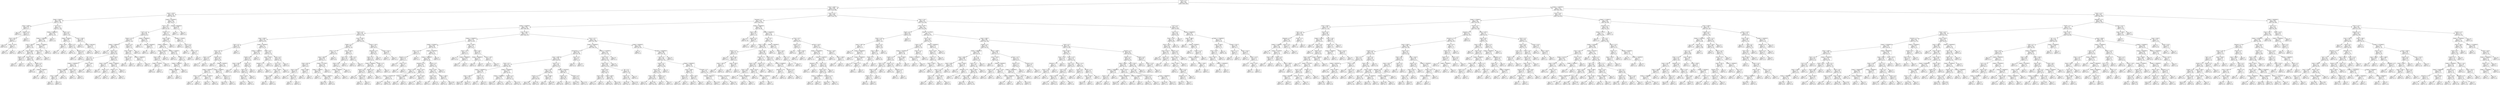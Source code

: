 digraph Tree {
node [shape=box] ;
0 [label="Drama <= 0.5\ngini = 0.491\nsamples = 4587\nvalue = [1985, 2602]"] ;
1 [label="annee <= 1984.5\ngini = 0.489\nsamples = 2318\nvalue = [1330, 988]"] ;
0 -> 1 [labeldistance=2.5, labelangle=45, headlabel="True"] ;
2 [label="annee <= 1976.5\ngini = 0.328\nsamples = 319\nvalue = [66, 253]"] ;
1 -> 2 ;
3 [label="budget <= 95000.0\ngini = 0.169\nsamples = 183\nvalue = [17, 166]"] ;
2 -> 3 ;
4 [label="annee <= 1958.5\ngini = 0.497\nsamples = 13\nvalue = [6, 7]"] ;
3 -> 4 ;
5 [label="gini = 0.0\nsamples = 5\nvalue = [0, 5]"] ;
4 -> 5 ;
6 [label="Thriller <= 0.5\ngini = 0.375\nsamples = 8\nvalue = [6, 2]"] ;
4 -> 6 ;
7 [label="Duree <= 86.0\ngini = 0.245\nsamples = 7\nvalue = [6, 1]"] ;
6 -> 7 ;
8 [label="gini = 0.0\nsamples = 5\nvalue = [5, 0]"] ;
7 -> 8 ;
9 [label="annee <= 1973.0\ngini = 0.5\nsamples = 2\nvalue = [1, 1]"] ;
7 -> 9 ;
10 [label="gini = 0.0\nsamples = 1\nvalue = [1, 0]"] ;
9 -> 10 ;
11 [label="gini = 0.0\nsamples = 1\nvalue = [0, 1]"] ;
9 -> 11 ;
12 [label="gini = 0.0\nsamples = 1\nvalue = [0, 1]"] ;
6 -> 12 ;
13 [label="Sci-Fi <= 0.5\ngini = 0.121\nsamples = 170\nvalue = [11, 159]"] ;
3 -> 13 ;
14 [label="budget <= 22000000.0\ngini = 0.054\nsamples = 145\nvalue = [4, 141]"] ;
13 -> 14 ;
15 [label="budget <= 11000000.0\ngini = 0.041\nsamples = 144\nvalue = [3, 141]"] ;
14 -> 15 ;
16 [label="annee <= 1965.5\ngini = 0.029\nsamples = 137\nvalue = [2, 135]"] ;
15 -> 16 ;
17 [label="gini = 0.0\nsamples = 77\nvalue = [0, 77]"] ;
16 -> 17 ;
18 [label="annee <= 1966.5\ngini = 0.064\nsamples = 60\nvalue = [2, 58]"] ;
16 -> 18 ;
19 [label="Family <= 0.5\ngini = 0.375\nsamples = 4\nvalue = [1, 3]"] ;
18 -> 19 ;
20 [label="gini = 0.0\nsamples = 3\nvalue = [0, 3]"] ;
19 -> 20 ;
21 [label="gini = 0.0\nsamples = 1\nvalue = [1, 0]"] ;
19 -> 21 ;
22 [label="Duree <= 123.5\ngini = 0.035\nsamples = 56\nvalue = [1, 55]"] ;
18 -> 22 ;
23 [label="gini = 0.0\nsamples = 45\nvalue = [0, 45]"] ;
22 -> 23 ;
24 [label="Thriller <= 0.5\ngini = 0.165\nsamples = 11\nvalue = [1, 10]"] ;
22 -> 24 ;
25 [label="gini = 0.0\nsamples = 9\nvalue = [0, 9]"] ;
24 -> 25 ;
26 [label="budget <= 5500000.0\ngini = 0.5\nsamples = 2\nvalue = [1, 1]"] ;
24 -> 26 ;
27 [label="gini = 0.0\nsamples = 1\nvalue = [1, 0]"] ;
26 -> 27 ;
28 [label="gini = 0.0\nsamples = 1\nvalue = [0, 1]"] ;
26 -> 28 ;
29 [label="budget <= 12500000.0\ngini = 0.245\nsamples = 7\nvalue = [1, 6]"] ;
15 -> 29 ;
30 [label="Duree <= 138.5\ngini = 0.5\nsamples = 2\nvalue = [1, 1]"] ;
29 -> 30 ;
31 [label="gini = 0.0\nsamples = 1\nvalue = [1, 0]"] ;
30 -> 31 ;
32 [label="gini = 0.0\nsamples = 1\nvalue = [0, 1]"] ;
30 -> 32 ;
33 [label="gini = 0.0\nsamples = 5\nvalue = [0, 5]"] ;
29 -> 33 ;
34 [label="gini = 0.0\nsamples = 1\nvalue = [1, 0]"] ;
14 -> 34 ;
35 [label="Action <= 0.5\ngini = 0.403\nsamples = 25\nvalue = [7, 18]"] ;
13 -> 35 ;
36 [label="budget <= 265500.0\ngini = 0.208\nsamples = 17\nvalue = [2, 15]"] ;
35 -> 36 ;
37 [label="Duree <= 85.0\ngini = 0.5\nsamples = 2\nvalue = [1, 1]"] ;
36 -> 37 ;
38 [label="gini = 0.0\nsamples = 1\nvalue = [1, 0]"] ;
37 -> 38 ;
39 [label="gini = 0.0\nsamples = 1\nvalue = [0, 1]"] ;
37 -> 39 ;
40 [label="Fantasy <= 0.5\ngini = 0.124\nsamples = 15\nvalue = [1, 14]"] ;
36 -> 40 ;
41 [label="gini = 0.0\nsamples = 12\nvalue = [0, 12]"] ;
40 -> 41 ;
42 [label="Romance <= 0.5\ngini = 0.444\nsamples = 3\nvalue = [1, 2]"] ;
40 -> 42 ;
43 [label="gini = 0.0\nsamples = 1\nvalue = [1, 0]"] ;
42 -> 43 ;
44 [label="gini = 0.0\nsamples = 2\nvalue = [0, 2]"] ;
42 -> 44 ;
45 [label="annee <= 1963.0\ngini = 0.469\nsamples = 8\nvalue = [5, 3]"] ;
35 -> 45 ;
46 [label="gini = 0.0\nsamples = 2\nvalue = [0, 2]"] ;
45 -> 46 ;
47 [label="budget <= 6837500.0\ngini = 0.278\nsamples = 6\nvalue = [5, 1]"] ;
45 -> 47 ;
48 [label="gini = 0.0\nsamples = 5\nvalue = [5, 0]"] ;
47 -> 48 ;
49 [label="gini = 0.0\nsamples = 1\nvalue = [0, 1]"] ;
47 -> 49 ;
50 [label="budget <= 33250000.0\ngini = 0.461\nsamples = 136\nvalue = [49, 87]"] ;
2 -> 50 ;
51 [label="Horror <= 0.5\ngini = 0.443\nsamples = 127\nvalue = [42, 85]"] ;
50 -> 51 ;
52 [label="Sci-Fi <= 0.5\ngini = 0.362\nsamples = 80\nvalue = [19, 61]"] ;
51 -> 52 ;
53 [label="Fantasy <= 0.5\ngini = 0.419\nsamples = 57\nvalue = [17, 40]"] ;
52 -> 53 ;
54 [label="budget <= 1390000.0\ngini = 0.351\nsamples = 44\nvalue = [10, 34]"] ;
53 -> 54 ;
55 [label="gini = 0.0\nsamples = 2\nvalue = [2, 0]"] ;
54 -> 55 ;
56 [label="Action <= 0.5\ngini = 0.308\nsamples = 42\nvalue = [8, 34]"] ;
54 -> 56 ;
57 [label="War <= 0.5\ngini = 0.191\nsamples = 28\nvalue = [3, 25]"] ;
56 -> 57 ;
58 [label="budget <= 13500000.0\ngini = 0.142\nsamples = 26\nvalue = [2, 24]"] ;
57 -> 58 ;
59 [label="budget <= 4250000.0\ngini = 0.083\nsamples = 23\nvalue = [1, 22]"] ;
58 -> 59 ;
60 [label="annee <= 1980.5\ngini = 0.18\nsamples = 10\nvalue = [1, 9]"] ;
59 -> 60 ;
61 [label="gini = 0.0\nsamples = 5\nvalue = [0, 5]"] ;
60 -> 61 ;
62 [label="gini = 0.32\nsamples = 5\nvalue = [1, 4]"] ;
60 -> 62 ;
63 [label="gini = 0.0\nsamples = 13\nvalue = [0, 13]"] ;
59 -> 63 ;
64 [label="Duree <= 91.5\ngini = 0.444\nsamples = 3\nvalue = [1, 2]"] ;
58 -> 64 ;
65 [label="gini = 0.0\nsamples = 1\nvalue = [1, 0]"] ;
64 -> 65 ;
66 [label="gini = 0.0\nsamples = 2\nvalue = [0, 2]"] ;
64 -> 66 ;
67 [label="annee <= 1980.5\ngini = 0.5\nsamples = 2\nvalue = [1, 1]"] ;
57 -> 67 ;
68 [label="gini = 0.0\nsamples = 1\nvalue = [1, 0]"] ;
67 -> 68 ;
69 [label="gini = 0.0\nsamples = 1\nvalue = [0, 1]"] ;
67 -> 69 ;
70 [label="Duree <= 102.0\ngini = 0.459\nsamples = 14\nvalue = [5, 9]"] ;
56 -> 70 ;
71 [label="annee <= 1981.5\ngini = 0.32\nsamples = 5\nvalue = [4, 1]"] ;
70 -> 71 ;
72 [label="gini = 0.0\nsamples = 3\nvalue = [3, 0]"] ;
71 -> 72 ;
73 [label="Duree <= 91.5\ngini = 0.5\nsamples = 2\nvalue = [1, 1]"] ;
71 -> 73 ;
74 [label="gini = 0.0\nsamples = 1\nvalue = [1, 0]"] ;
73 -> 74 ;
75 [label="gini = 0.0\nsamples = 1\nvalue = [0, 1]"] ;
73 -> 75 ;
76 [label="budget <= 7600000.0\ngini = 0.198\nsamples = 9\nvalue = [1, 8]"] ;
70 -> 76 ;
77 [label="Thriller <= 0.5\ngini = 0.5\nsamples = 2\nvalue = [1, 1]"] ;
76 -> 77 ;
78 [label="gini = 0.0\nsamples = 1\nvalue = [1, 0]"] ;
77 -> 78 ;
79 [label="gini = 0.0\nsamples = 1\nvalue = [0, 1]"] ;
77 -> 79 ;
80 [label="gini = 0.0\nsamples = 7\nvalue = [0, 7]"] ;
76 -> 80 ;
81 [label="Musical <= 0.5\ngini = 0.497\nsamples = 13\nvalue = [7, 6]"] ;
53 -> 81 ;
82 [label="annee <= 1982.5\ngini = 0.48\nsamples = 10\nvalue = [4, 6]"] ;
81 -> 82 ;
83 [label="Duree <= 130.5\ngini = 0.278\nsamples = 6\nvalue = [1, 5]"] ;
82 -> 83 ;
84 [label="gini = 0.0\nsamples = 5\nvalue = [0, 5]"] ;
83 -> 84 ;
85 [label="gini = 0.0\nsamples = 1\nvalue = [1, 0]"] ;
83 -> 85 ;
86 [label="budget <= 29500000.0\ngini = 0.375\nsamples = 4\nvalue = [3, 1]"] ;
82 -> 86 ;
87 [label="gini = 0.0\nsamples = 3\nvalue = [3, 0]"] ;
86 -> 87 ;
88 [label="gini = 0.0\nsamples = 1\nvalue = [0, 1]"] ;
86 -> 88 ;
89 [label="gini = 0.0\nsamples = 3\nvalue = [3, 0]"] ;
81 -> 89 ;
90 [label="budget <= 19000000.0\ngini = 0.159\nsamples = 23\nvalue = [2, 21]"] ;
52 -> 90 ;
91 [label="gini = 0.0\nsamples = 17\nvalue = [0, 17]"] ;
90 -> 91 ;
92 [label="budget <= 24500000.0\ngini = 0.444\nsamples = 6\nvalue = [2, 4]"] ;
90 -> 92 ;
93 [label="gini = 0.0\nsamples = 2\nvalue = [2, 0]"] ;
92 -> 93 ;
94 [label="gini = 0.0\nsamples = 4\nvalue = [0, 4]"] ;
92 -> 94 ;
95 [label="Thriller <= 0.5\ngini = 0.5\nsamples = 47\nvalue = [23, 24]"] ;
51 -> 95 ;
96 [label="Duree <= 108.0\ngini = 0.482\nsamples = 37\nvalue = [15, 22]"] ;
95 -> 96 ;
97 [label="budget <= 900000.0\ngini = 0.5\nsamples = 30\nvalue = [15, 15]"] ;
96 -> 97 ;
98 [label="budget <= 437500.0\ngini = 0.444\nsamples = 15\nvalue = [10, 5]"] ;
97 -> 98 ;
99 [label="Duree <= 87.0\ngini = 0.494\nsamples = 9\nvalue = [4, 5]"] ;
98 -> 99 ;
100 [label="budget <= 375000.0\ngini = 0.32\nsamples = 5\nvalue = [4, 1]"] ;
99 -> 100 ;
101 [label="gini = 0.0\nsamples = 4\nvalue = [4, 0]"] ;
100 -> 101 ;
102 [label="gini = 0.0\nsamples = 1\nvalue = [0, 1]"] ;
100 -> 102 ;
103 [label="gini = 0.0\nsamples = 4\nvalue = [0, 4]"] ;
99 -> 103 ;
104 [label="gini = 0.0\nsamples = 6\nvalue = [6, 0]"] ;
98 -> 104 ;
105 [label="budget <= 2250000.0\ngini = 0.444\nsamples = 15\nvalue = [5, 10]"] ;
97 -> 105 ;
106 [label="gini = 0.0\nsamples = 5\nvalue = [0, 5]"] ;
105 -> 106 ;
107 [label="Comedy <= 0.5\ngini = 0.5\nsamples = 10\nvalue = [5, 5]"] ;
105 -> 107 ;
108 [label="budget <= 6440000.0\ngini = 0.469\nsamples = 8\nvalue = [5, 3]"] ;
107 -> 108 ;
109 [label="budget <= 2890000.0\ngini = 0.48\nsamples = 5\nvalue = [2, 3]"] ;
108 -> 109 ;
110 [label="gini = 0.0\nsamples = 2\nvalue = [2, 0]"] ;
109 -> 110 ;
111 [label="gini = 0.0\nsamples = 3\nvalue = [0, 3]"] ;
109 -> 111 ;
112 [label="gini = 0.0\nsamples = 3\nvalue = [3, 0]"] ;
108 -> 112 ;
113 [label="gini = 0.0\nsamples = 2\nvalue = [0, 2]"] ;
107 -> 113 ;
114 [label="gini = 0.0\nsamples = 7\nvalue = [0, 7]"] ;
96 -> 114 ;
115 [label="budget <= 775000.0\ngini = 0.32\nsamples = 10\nvalue = [8, 2]"] ;
95 -> 115 ;
116 [label="gini = 0.0\nsamples = 1\nvalue = [0, 1]"] ;
115 -> 116 ;
117 [label="Sci-Fi <= 0.5\ngini = 0.198\nsamples = 9\nvalue = [8, 1]"] ;
115 -> 117 ;
118 [label="gini = 0.0\nsamples = 7\nvalue = [7, 0]"] ;
117 -> 118 ;
119 [label="Duree <= 102.0\ngini = 0.5\nsamples = 2\nvalue = [1, 1]"] ;
117 -> 119 ;
120 [label="gini = 0.0\nsamples = 1\nvalue = [1, 0]"] ;
119 -> 120 ;
121 [label="gini = 0.0\nsamples = 1\nvalue = [0, 1]"] ;
119 -> 121 ;
122 [label="budget <= 39500000.0\ngini = 0.346\nsamples = 9\nvalue = [7, 2]"] ;
50 -> 122 ;
123 [label="gini = 0.0\nsamples = 7\nvalue = [7, 0]"] ;
122 -> 123 ;
124 [label="gini = 0.0\nsamples = 2\nvalue = [0, 2]"] ;
122 -> 124 ;
125 [label="Duree <= 110.5\ngini = 0.465\nsamples = 1999\nvalue = [1264, 735]"] ;
1 -> 125 ;
126 [label="Animation <= 0.5\ngini = 0.418\nsamples = 1487\nvalue = [1045, 442]"] ;
125 -> 126 ;
127 [label="budget <= 6160000.0\ngini = 0.384\nsamples = 1335\nvalue = [989, 346]"] ;
126 -> 127 ;
128 [label="Horror <= 0.5\ngini = 0.494\nsamples = 222\nvalue = [123, 99]"] ;
127 -> 128 ;
129 [label="annee <= 2003.5\ngini = 0.478\nsamples = 104\nvalue = [41, 63]"] ;
128 -> 129 ;
130 [label="Sport <= 0.5\ngini = 0.343\nsamples = 41\nvalue = [9, 32]"] ;
129 -> 130 ;
131 [label="Duree <= 86.5\ngini = 0.32\nsamples = 40\nvalue = [8, 32]"] ;
130 -> 131 ;
132 [label="Action <= 0.5\ngini = 0.48\nsamples = 5\nvalue = [2, 3]"] ;
131 -> 132 ;
133 [label="gini = 0.0\nsamples = 3\nvalue = [0, 3]"] ;
132 -> 133 ;
134 [label="gini = 0.0\nsamples = 2\nvalue = [2, 0]"] ;
132 -> 134 ;
135 [label="Comedy <= 0.5\ngini = 0.284\nsamples = 35\nvalue = [6, 29]"] ;
131 -> 135 ;
136 [label="gini = 0.0\nsamples = 7\nvalue = [0, 7]"] ;
135 -> 136 ;
137 [label="budget <= 3433000.0\ngini = 0.337\nsamples = 28\nvalue = [6, 22]"] ;
135 -> 137 ;
138 [label="budget <= 450000.0\ngini = 0.231\nsamples = 15\nvalue = [2, 13]"] ;
137 -> 138 ;
139 [label="Duree <= 100.5\ngini = 0.5\nsamples = 2\nvalue = [1, 1]"] ;
138 -> 139 ;
140 [label="gini = 0.0\nsamples = 1\nvalue = [1, 0]"] ;
139 -> 140 ;
141 [label="gini = 0.0\nsamples = 1\nvalue = [0, 1]"] ;
139 -> 141 ;
142 [label="budget <= 1100000.0\ngini = 0.142\nsamples = 13\nvalue = [1, 12]"] ;
138 -> 142 ;
143 [label="gini = 0.32\nsamples = 5\nvalue = [1, 4]"] ;
142 -> 143 ;
144 [label="gini = 0.0\nsamples = 8\nvalue = [0, 8]"] ;
142 -> 144 ;
145 [label="budget <= 3750000.0\ngini = 0.426\nsamples = 13\nvalue = [4, 9]"] ;
137 -> 145 ;
146 [label="gini = 0.0\nsamples = 1\nvalue = [1, 0]"] ;
145 -> 146 ;
147 [label="Romance <= 0.5\ngini = 0.375\nsamples = 12\nvalue = [3, 9]"] ;
145 -> 147 ;
148 [label="gini = 0.219\nsamples = 8\nvalue = [1, 7]"] ;
147 -> 148 ;
149 [label="gini = 0.5\nsamples = 4\nvalue = [2, 2]"] ;
147 -> 149 ;
150 [label="gini = 0.0\nsamples = 1\nvalue = [1, 0]"] ;
130 -> 150 ;
151 [label="budget <= 2950000.0\ngini = 0.5\nsamples = 63\nvalue = [32, 31]"] ;
129 -> 151 ;
152 [label="budget <= 2250000.0\ngini = 0.436\nsamples = 28\nvalue = [9, 19]"] ;
151 -> 152 ;
153 [label="Comedy <= 0.5\ngini = 0.476\nsamples = 23\nvalue = [9, 14]"] ;
152 -> 153 ;
154 [label="annee <= 2005.0\ngini = 0.198\nsamples = 9\nvalue = [1, 8]"] ;
153 -> 154 ;
155 [label="gini = 0.0\nsamples = 1\nvalue = [1, 0]"] ;
154 -> 155 ;
156 [label="gini = 0.0\nsamples = 8\nvalue = [0, 8]"] ;
154 -> 156 ;
157 [label="Crime <= 0.5\ngini = 0.49\nsamples = 14\nvalue = [8, 6]"] ;
153 -> 157 ;
158 [label="Short <= 0.5\ngini = 0.444\nsamples = 12\nvalue = [8, 4]"] ;
157 -> 158 ;
159 [label="Duree <= 105.0\ngini = 0.397\nsamples = 11\nvalue = [8, 3]"] ;
158 -> 159 ;
160 [label="gini = 0.32\nsamples = 10\nvalue = [8, 2]"] ;
159 -> 160 ;
161 [label="gini = 0.0\nsamples = 1\nvalue = [0, 1]"] ;
159 -> 161 ;
162 [label="gini = 0.0\nsamples = 1\nvalue = [0, 1]"] ;
158 -> 162 ;
163 [label="gini = 0.0\nsamples = 2\nvalue = [0, 2]"] ;
157 -> 163 ;
164 [label="gini = 0.0\nsamples = 5\nvalue = [0, 5]"] ;
152 -> 164 ;
165 [label="Duree <= 93.5\ngini = 0.451\nsamples = 35\nvalue = [23, 12]"] ;
151 -> 165 ;
166 [label="annee <= 2005.0\ngini = 0.124\nsamples = 15\nvalue = [14, 1]"] ;
165 -> 166 ;
167 [label="Romance <= 0.5\ngini = 0.5\nsamples = 2\nvalue = [1, 1]"] ;
166 -> 167 ;
168 [label="gini = 0.0\nsamples = 1\nvalue = [0, 1]"] ;
167 -> 168 ;
169 [label="gini = 0.0\nsamples = 1\nvalue = [1, 0]"] ;
167 -> 169 ;
170 [label="gini = 0.0\nsamples = 13\nvalue = [13, 0]"] ;
166 -> 170 ;
171 [label="Action <= 0.5\ngini = 0.495\nsamples = 20\nvalue = [9, 11]"] ;
165 -> 171 ;
172 [label="Sci-Fi <= 0.5\ngini = 0.391\nsamples = 15\nvalue = [4, 11]"] ;
171 -> 172 ;
173 [label="annee <= 2009.5\ngini = 0.26\nsamples = 13\nvalue = [2, 11]"] ;
172 -> 173 ;
174 [label="annee <= 2006.5\ngini = 0.48\nsamples = 5\nvalue = [2, 3]"] ;
173 -> 174 ;
175 [label="gini = 0.0\nsamples = 3\nvalue = [0, 3]"] ;
174 -> 175 ;
176 [label="gini = 0.0\nsamples = 2\nvalue = [2, 0]"] ;
174 -> 176 ;
177 [label="gini = 0.0\nsamples = 8\nvalue = [0, 8]"] ;
173 -> 177 ;
178 [label="gini = 0.0\nsamples = 2\nvalue = [2, 0]"] ;
172 -> 178 ;
179 [label="gini = 0.0\nsamples = 5\nvalue = [5, 0]"] ;
171 -> 179 ;
180 [label="annee <= 2008.5\ngini = 0.424\nsamples = 118\nvalue = [82, 36]"] ;
128 -> 180 ;
181 [label="Thriller <= 0.5\ngini = 0.486\nsamples = 72\nvalue = [42, 30]"] ;
180 -> 181 ;
182 [label="Duree <= 101.5\ngini = 0.5\nsamples = 49\nvalue = [24, 25]"] ;
181 -> 182 ;
183 [label="annee <= 1987.5\ngini = 0.485\nsamples = 41\nvalue = [24, 17]"] ;
182 -> 183 ;
184 [label="Duree <= 88.5\ngini = 0.444\nsamples = 12\nvalue = [4, 8]"] ;
183 -> 184 ;
185 [label="Duree <= 86.5\ngini = 0.219\nsamples = 8\nvalue = [1, 7]"] ;
184 -> 185 ;
186 [label="gini = 0.0\nsamples = 5\nvalue = [0, 5]"] ;
185 -> 186 ;
187 [label="Duree <= 87.5\ngini = 0.444\nsamples = 3\nvalue = [1, 2]"] ;
185 -> 187 ;
188 [label="gini = 0.5\nsamples = 2\nvalue = [1, 1]"] ;
187 -> 188 ;
189 [label="gini = 0.0\nsamples = 1\nvalue = [0, 1]"] ;
187 -> 189 ;
190 [label="annee <= 1986.5\ngini = 0.375\nsamples = 4\nvalue = [3, 1]"] ;
184 -> 190 ;
191 [label="gini = 0.0\nsamples = 3\nvalue = [3, 0]"] ;
190 -> 191 ;
192 [label="gini = 0.0\nsamples = 1\nvalue = [0, 1]"] ;
190 -> 192 ;
193 [label="budget <= 5177500.0\ngini = 0.428\nsamples = 29\nvalue = [20, 9]"] ;
183 -> 193 ;
194 [label="budget <= 1100000.0\ngini = 0.384\nsamples = 27\nvalue = [20, 7]"] ;
193 -> 194 ;
195 [label="gini = 0.0\nsamples = 7\nvalue = [7, 0]"] ;
194 -> 195 ;
196 [label="budget <= 4400000.0\ngini = 0.455\nsamples = 20\nvalue = [13, 7]"] ;
194 -> 196 ;
197 [label="gini = 0.492\nsamples = 16\nvalue = [9, 7]"] ;
196 -> 197 ;
198 [label="gini = 0.0\nsamples = 4\nvalue = [4, 0]"] ;
196 -> 198 ;
199 [label="gini = 0.0\nsamples = 2\nvalue = [0, 2]"] ;
193 -> 199 ;
200 [label="gini = 0.0\nsamples = 8\nvalue = [0, 8]"] ;
182 -> 200 ;
201 [label="annee <= 2006.5\ngini = 0.34\nsamples = 23\nvalue = [18, 5]"] ;
181 -> 201 ;
202 [label="Crime <= 0.5\ngini = 0.198\nsamples = 18\nvalue = [16, 2]"] ;
201 -> 202 ;
203 [label="Duree <= 86.5\ngini = 0.111\nsamples = 17\nvalue = [16, 1]"] ;
202 -> 203 ;
204 [label="budget <= 3850000.0\ngini = 0.32\nsamples = 5\nvalue = [4, 1]"] ;
203 -> 204 ;
205 [label="gini = 0.0\nsamples = 4\nvalue = [4, 0]"] ;
204 -> 205 ;
206 [label="gini = 0.0\nsamples = 1\nvalue = [0, 1]"] ;
204 -> 206 ;
207 [label="gini = 0.0\nsamples = 12\nvalue = [12, 0]"] ;
203 -> 207 ;
208 [label="gini = 0.0\nsamples = 1\nvalue = [0, 1]"] ;
202 -> 208 ;
209 [label="Duree <= 97.5\ngini = 0.48\nsamples = 5\nvalue = [2, 3]"] ;
201 -> 209 ;
210 [label="gini = 0.0\nsamples = 3\nvalue = [0, 3]"] ;
209 -> 210 ;
211 [label="gini = 0.0\nsamples = 2\nvalue = [2, 0]"] ;
209 -> 211 ;
212 [label="Duree <= 105.5\ngini = 0.227\nsamples = 46\nvalue = [40, 6]"] ;
180 -> 212 ;
213 [label="Adventure <= 0.5\ngini = 0.169\nsamples = 43\nvalue = [39, 4]"] ;
212 -> 213 ;
214 [label="Action <= 0.5\ngini = 0.133\nsamples = 42\nvalue = [39, 3]"] ;
213 -> 214 ;
215 [label="budget <= 5300000.0\ngini = 0.095\nsamples = 40\nvalue = [38, 2]"] ;
214 -> 215 ;
216 [label="Mystery <= 0.5\ngini = 0.054\nsamples = 36\nvalue = [35, 1]"] ;
215 -> 216 ;
217 [label="gini = 0.0\nsamples = 30\nvalue = [30, 0]"] ;
216 -> 217 ;
218 [label="Duree <= 96.0\ngini = 0.278\nsamples = 6\nvalue = [5, 1]"] ;
216 -> 218 ;
219 [label="gini = 0.0\nsamples = 5\nvalue = [5, 0]"] ;
218 -> 219 ;
220 [label="gini = 0.0\nsamples = 1\nvalue = [0, 1]"] ;
218 -> 220 ;
221 [label="Thriller <= 0.5\ngini = 0.375\nsamples = 4\nvalue = [3, 1]"] ;
215 -> 221 ;
222 [label="gini = 0.0\nsamples = 1\nvalue = [0, 1]"] ;
221 -> 222 ;
223 [label="gini = 0.0\nsamples = 3\nvalue = [3, 0]"] ;
221 -> 223 ;
224 [label="Thriller <= 0.5\ngini = 0.5\nsamples = 2\nvalue = [1, 1]"] ;
214 -> 224 ;
225 [label="gini = 0.0\nsamples = 1\nvalue = [0, 1]"] ;
224 -> 225 ;
226 [label="gini = 0.0\nsamples = 1\nvalue = [1, 0]"] ;
224 -> 226 ;
227 [label="gini = 0.0\nsamples = 1\nvalue = [0, 1]"] ;
213 -> 227 ;
228 [label="annee <= 2011.5\ngini = 0.444\nsamples = 3\nvalue = [1, 2]"] ;
212 -> 228 ;
229 [label="gini = 0.0\nsamples = 1\nvalue = [1, 0]"] ;
228 -> 229 ;
230 [label="gini = 0.0\nsamples = 2\nvalue = [0, 2]"] ;
228 -> 230 ;
231 [label="annee <= 1991.5\ngini = 0.345\nsamples = 1113\nvalue = [866, 247]"] ;
127 -> 231 ;
232 [label="budget <= 27400000.0\ngini = 0.478\nsamples = 124\nvalue = [75, 49]"] ;
231 -> 232 ;
233 [label="budget <= 8750000.0\ngini = 0.494\nsamples = 99\nvalue = [55, 44]"] ;
232 -> 233 ;
234 [label="Duree <= 107.0\ngini = 0.32\nsamples = 15\nvalue = [12, 3]"] ;
233 -> 234 ;
235 [label="Romance <= 0.5\ngini = 0.142\nsamples = 13\nvalue = [12, 1]"] ;
234 -> 235 ;
236 [label="gini = 0.0\nsamples = 11\nvalue = [11, 0]"] ;
235 -> 236 ;
237 [label="Duree <= 93.5\ngini = 0.5\nsamples = 2\nvalue = [1, 1]"] ;
235 -> 237 ;
238 [label="gini = 0.0\nsamples = 1\nvalue = [1, 0]"] ;
237 -> 238 ;
239 [label="gini = 0.0\nsamples = 1\nvalue = [0, 1]"] ;
237 -> 239 ;
240 [label="gini = 0.0\nsamples = 2\nvalue = [0, 2]"] ;
234 -> 240 ;
241 [label="budget <= 25500000.0\ngini = 0.5\nsamples = 84\nvalue = [43, 41]"] ;
233 -> 241 ;
242 [label="budget <= 16950000.0\ngini = 0.498\nsamples = 81\nvalue = [43, 38]"] ;
241 -> 242 ;
243 [label="Adventure <= 0.5\ngini = 0.494\nsamples = 47\nvalue = [21, 26]"] ;
242 -> 243 ;
244 [label="Duree <= 101.0\ngini = 0.5\nsamples = 37\nvalue = [19, 18]"] ;
243 -> 244 ;
245 [label="budget <= 10750000.0\ngini = 0.473\nsamples = 26\nvalue = [16, 10]"] ;
244 -> 245 ;
246 [label="gini = 0.0\nsamples = 7\nvalue = [7, 0]"] ;
245 -> 246 ;
247 [label="gini = 0.499\nsamples = 19\nvalue = [9, 10]"] ;
245 -> 247 ;
248 [label="budget <= 13000000.0\ngini = 0.397\nsamples = 11\nvalue = [3, 8]"] ;
244 -> 248 ;
249 [label="gini = 0.0\nsamples = 5\nvalue = [0, 5]"] ;
248 -> 249 ;
250 [label="gini = 0.5\nsamples = 6\nvalue = [3, 3]"] ;
248 -> 250 ;
251 [label="Duree <= 102.5\ngini = 0.32\nsamples = 10\nvalue = [2, 8]"] ;
243 -> 251 ;
252 [label="gini = 0.0\nsamples = 7\nvalue = [0, 7]"] ;
251 -> 252 ;
253 [label="Duree <= 109.0\ngini = 0.444\nsamples = 3\nvalue = [2, 1]"] ;
251 -> 253 ;
254 [label="gini = 0.0\nsamples = 2\nvalue = [2, 0]"] ;
253 -> 254 ;
255 [label="gini = 0.0\nsamples = 1\nvalue = [0, 1]"] ;
253 -> 255 ;
256 [label="Musical <= 0.5\ngini = 0.457\nsamples = 34\nvalue = [22, 12]"] ;
242 -> 256 ;
257 [label="Duree <= 106.5\ngini = 0.43\nsamples = 32\nvalue = [22, 10]"] ;
256 -> 257 ;
258 [label="Duree <= 86.5\ngini = 0.355\nsamples = 26\nvalue = [20, 6]"] ;
257 -> 258 ;
259 [label="gini = 0.0\nsamples = 1\nvalue = [0, 1]"] ;
258 -> 259 ;
260 [label="gini = 0.32\nsamples = 25\nvalue = [20, 5]"] ;
258 -> 260 ;
261 [label="annee <= 1985.5\ngini = 0.444\nsamples = 6\nvalue = [2, 4]"] ;
257 -> 261 ;
262 [label="gini = 0.0\nsamples = 3\nvalue = [0, 3]"] ;
261 -> 262 ;
263 [label="gini = 0.444\nsamples = 3\nvalue = [2, 1]"] ;
261 -> 263 ;
264 [label="gini = 0.0\nsamples = 2\nvalue = [0, 2]"] ;
256 -> 264 ;
265 [label="gini = 0.0\nsamples = 3\nvalue = [0, 3]"] ;
241 -> 265 ;
266 [label="annee <= 1990.5\ngini = 0.32\nsamples = 25\nvalue = [20, 5]"] ;
232 -> 266 ;
267 [label="Duree <= 107.5\ngini = 0.117\nsamples = 16\nvalue = [15, 1]"] ;
266 -> 267 ;
268 [label="gini = 0.0\nsamples = 13\nvalue = [13, 0]"] ;
267 -> 268 ;
269 [label="budget <= 38500000.0\ngini = 0.444\nsamples = 3\nvalue = [2, 1]"] ;
267 -> 269 ;
270 [label="gini = 0.0\nsamples = 2\nvalue = [2, 0]"] ;
269 -> 270 ;
271 [label="gini = 0.0\nsamples = 1\nvalue = [0, 1]"] ;
269 -> 271 ;
272 [label="Duree <= 99.5\ngini = 0.494\nsamples = 9\nvalue = [5, 4]"] ;
266 -> 272 ;
273 [label="budget <= 39000000.0\ngini = 0.375\nsamples = 4\nvalue = [1, 3]"] ;
272 -> 273 ;
274 [label="gini = 0.0\nsamples = 3\nvalue = [0, 3]"] ;
273 -> 274 ;
275 [label="gini = 0.0\nsamples = 1\nvalue = [1, 0]"] ;
273 -> 275 ;
276 [label="Duree <= 109.5\ngini = 0.32\nsamples = 5\nvalue = [4, 1]"] ;
272 -> 276 ;
277 [label="gini = 0.0\nsamples = 4\nvalue = [4, 0]"] ;
276 -> 277 ;
278 [label="gini = 0.0\nsamples = 1\nvalue = [0, 1]"] ;
276 -> 278 ;
279 [label="Duree <= 101.5\ngini = 0.32\nsamples = 989\nvalue = [791, 198]"] ;
231 -> 279 ;
280 [label="budget <= 33950000.0\ngini = 0.28\nsamples = 702\nvalue = [584, 118]"] ;
279 -> 280 ;
281 [label="Documentary <= 0.5\ngini = 0.334\nsamples = 453\nvalue = [357, 96]"] ;
280 -> 281 ;
282 [label="annee <= 1999.5\ngini = 0.326\nsamples = 448\nvalue = [356, 92]"] ;
281 -> 282 ;
283 [label="Duree <= 91.5\ngini = 0.421\nsamples = 116\nvalue = [81, 35]"] ;
282 -> 283 ;
284 [label="budget <= 12500000.0\ngini = 0.268\nsamples = 44\nvalue = [37, 7]"] ;
283 -> 284 ;
285 [label="annee <= 1996.5\ngini = 0.444\nsamples = 15\nvalue = [10, 5]"] ;
284 -> 285 ;
286 [label="gini = 0.298\nsamples = 11\nvalue = [9, 2]"] ;
285 -> 286 ;
287 [label="gini = 0.375\nsamples = 4\nvalue = [1, 3]"] ;
285 -> 287 ;
288 [label="Duree <= 75.5\ngini = 0.128\nsamples = 29\nvalue = [27, 2]"] ;
284 -> 288 ;
289 [label="gini = 0.5\nsamples = 2\nvalue = [1, 1]"] ;
288 -> 289 ;
290 [label="gini = 0.071\nsamples = 27\nvalue = [26, 1]"] ;
288 -> 290 ;
291 [label="budget <= 16500000.0\ngini = 0.475\nsamples = 72\nvalue = [44, 28]"] ;
283 -> 291 ;
292 [label="budget <= 10500000.0\ngini = 0.495\nsamples = 31\nvalue = [14, 17]"] ;
291 -> 292 ;
293 [label="gini = 0.397\nsamples = 11\nvalue = [8, 3]"] ;
292 -> 293 ;
294 [label="gini = 0.42\nsamples = 20\nvalue = [6, 14]"] ;
292 -> 294 ;
295 [label="Comedy <= 0.5\ngini = 0.393\nsamples = 41\nvalue = [30, 11]"] ;
291 -> 295 ;
296 [label="gini = 0.0\nsamples = 12\nvalue = [12, 0]"] ;
295 -> 296 ;
297 [label="gini = 0.471\nsamples = 29\nvalue = [18, 11]"] ;
295 -> 297 ;
298 [label="Horror <= 0.5\ngini = 0.284\nsamples = 332\nvalue = [275, 57]"] ;
282 -> 298 ;
299 [label="Duree <= 100.5\ngini = 0.331\nsamples = 239\nvalue = [189, 50]"] ;
298 -> 299 ;
300 [label="Mystery <= 0.5\ngini = 0.317\nsamples = 228\nvalue = [183, 45]"] ;
299 -> 300 ;
301 [label="gini = 0.299\nsamples = 213\nvalue = [174, 39]"] ;
300 -> 301 ;
302 [label="gini = 0.48\nsamples = 15\nvalue = [9, 6]"] ;
300 -> 302 ;
303 [label="annee <= 2006.0\ngini = 0.496\nsamples = 11\nvalue = [6, 5]"] ;
299 -> 303 ;
304 [label="gini = 0.0\nsamples = 4\nvalue = [4, 0]"] ;
303 -> 304 ;
305 [label="gini = 0.408\nsamples = 7\nvalue = [2, 5]"] ;
303 -> 305 ;
306 [label="budget <= 21991000.0\ngini = 0.139\nsamples = 93\nvalue = [86, 7]"] ;
298 -> 306 ;
307 [label="Comedy <= 0.5\ngini = 0.029\nsamples = 69\nvalue = [68, 1]"] ;
306 -> 307 ;
308 [label="gini = 0.0\nsamples = 64\nvalue = [64, 0]"] ;
307 -> 308 ;
309 [label="gini = 0.32\nsamples = 5\nvalue = [4, 1]"] ;
307 -> 309 ;
310 [label="Thriller <= 0.5\ngini = 0.375\nsamples = 24\nvalue = [18, 6]"] ;
306 -> 310 ;
311 [label="gini = 0.496\nsamples = 11\nvalue = [6, 5]"] ;
310 -> 311 ;
312 [label="gini = 0.142\nsamples = 13\nvalue = [12, 1]"] ;
310 -> 312 ;
313 [label="Music <= 0.5\ngini = 0.32\nsamples = 5\nvalue = [1, 4]"] ;
281 -> 313 ;
314 [label="gini = 0.0\nsamples = 4\nvalue = [0, 4]"] ;
313 -> 314 ;
315 [label="gini = 0.0\nsamples = 1\nvalue = [1, 0]"] ;
313 -> 315 ;
316 [label="budget <= 177500000.0\ngini = 0.161\nsamples = 249\nvalue = [227, 22]"] ;
280 -> 316 ;
317 [label="Duree <= 99.5\ngini = 0.155\nsamples = 248\nvalue = [227, 21]"] ;
316 -> 317 ;
318 [label="Duree <= 94.5\ngini = 0.188\nsamples = 200\nvalue = [179, 21]"] ;
317 -> 318 ;
319 [label="Duree <= 86.5\ngini = 0.114\nsamples = 115\nvalue = [108, 7]"] ;
318 -> 319 ;
320 [label="Duree <= 85.5\ngini = 0.269\nsamples = 25\nvalue = [21, 4]"] ;
319 -> 320 ;
321 [label="gini = 0.1\nsamples = 19\nvalue = [18, 1]"] ;
320 -> 321 ;
322 [label="gini = 0.5\nsamples = 6\nvalue = [3, 3]"] ;
320 -> 322 ;
323 [label="annee <= 2008.5\ngini = 0.064\nsamples = 90\nvalue = [87, 3]"] ;
319 -> 323 ;
324 [label="gini = 0.0\nsamples = 64\nvalue = [64, 0]"] ;
323 -> 324 ;
325 [label="gini = 0.204\nsamples = 26\nvalue = [23, 3]"] ;
323 -> 325 ;
326 [label="War <= 0.5\ngini = 0.275\nsamples = 85\nvalue = [71, 14]"] ;
318 -> 326 ;
327 [label="Action <= 0.5\ngini = 0.262\nsamples = 84\nvalue = [71, 13]"] ;
326 -> 327 ;
328 [label="gini = 0.359\nsamples = 47\nvalue = [36, 11]"] ;
327 -> 328 ;
329 [label="gini = 0.102\nsamples = 37\nvalue = [35, 2]"] ;
327 -> 329 ;
330 [label="gini = 0.0\nsamples = 1\nvalue = [0, 1]"] ;
326 -> 330 ;
331 [label="gini = 0.0\nsamples = 48\nvalue = [48, 0]"] ;
317 -> 331 ;
332 [label="gini = 0.0\nsamples = 1\nvalue = [0, 1]"] ;
316 -> 332 ;
333 [label="budget <= 6950000.0\ngini = 0.402\nsamples = 287\nvalue = [207, 80]"] ;
279 -> 333 ;
334 [label="gini = 0.0\nsamples = 2\nvalue = [0, 2]"] ;
333 -> 334 ;
335 [label="budget <= 205000000.0\ngini = 0.398\nsamples = 285\nvalue = [207, 78]"] ;
333 -> 335 ;
336 [label="Crime <= 0.5\ngini = 0.393\nsamples = 283\nvalue = [207, 76]"] ;
335 -> 336 ;
337 [label="History <= 0.5\ngini = 0.366\nsamples = 224\nvalue = [170, 54]"] ;
336 -> 337 ;
338 [label="Musical <= 0.5\ngini = 0.362\nsamples = 223\nvalue = [170, 53]"] ;
337 -> 338 ;
339 [label="Duree <= 103.5\ngini = 0.356\nsamples = 220\nvalue = [169, 51]"] ;
338 -> 339 ;
340 [label="gini = 0.21\nsamples = 42\nvalue = [37, 5]"] ;
339 -> 340 ;
341 [label="gini = 0.383\nsamples = 178\nvalue = [132, 46]"] ;
339 -> 341 ;
342 [label="Romance <= 0.5\ngini = 0.444\nsamples = 3\nvalue = [1, 2]"] ;
338 -> 342 ;
343 [label="gini = 0.0\nsamples = 2\nvalue = [0, 2]"] ;
342 -> 343 ;
344 [label="gini = 0.0\nsamples = 1\nvalue = [1, 0]"] ;
342 -> 344 ;
345 [label="gini = 0.0\nsamples = 1\nvalue = [0, 1]"] ;
337 -> 345 ;
346 [label="budget <= 19500000.0\ngini = 0.468\nsamples = 59\nvalue = [37, 22]"] ;
336 -> 346 ;
347 [label="annee <= 2006.0\ngini = 0.444\nsamples = 15\nvalue = [5, 10]"] ;
346 -> 347 ;
348 [label="Fantasy <= 0.5\ngini = 0.198\nsamples = 9\nvalue = [1, 8]"] ;
347 -> 348 ;
349 [label="gini = 0.0\nsamples = 8\nvalue = [0, 8]"] ;
348 -> 349 ;
350 [label="gini = 0.0\nsamples = 1\nvalue = [1, 0]"] ;
348 -> 350 ;
351 [label="Duree <= 109.0\ngini = 0.444\nsamples = 6\nvalue = [4, 2]"] ;
347 -> 351 ;
352 [label="gini = 0.32\nsamples = 5\nvalue = [4, 1]"] ;
351 -> 352 ;
353 [label="gini = 0.0\nsamples = 1\nvalue = [0, 1]"] ;
351 -> 353 ;
354 [label="Thriller <= 0.5\ngini = 0.397\nsamples = 44\nvalue = [32, 12]"] ;
346 -> 354 ;
355 [label="budget <= 36000000.0\ngini = 0.497\nsamples = 13\nvalue = [6, 7]"] ;
354 -> 355 ;
356 [label="gini = 0.0\nsamples = 6\nvalue = [0, 6]"] ;
355 -> 356 ;
357 [label="gini = 0.245\nsamples = 7\nvalue = [6, 1]"] ;
355 -> 357 ;
358 [label="budget <= 30125000.0\ngini = 0.271\nsamples = 31\nvalue = [26, 5]"] ;
354 -> 358 ;
359 [label="gini = 0.0\nsamples = 15\nvalue = [15, 0]"] ;
358 -> 359 ;
360 [label="gini = 0.43\nsamples = 16\nvalue = [11, 5]"] ;
358 -> 360 ;
361 [label="gini = 0.0\nsamples = 2\nvalue = [0, 2]"] ;
335 -> 361 ;
362 [label="budget <= 19000000.0\ngini = 0.465\nsamples = 152\nvalue = [56, 96]"] ;
126 -> 362 ;
363 [label="Duree <= 95.5\ngini = 0.142\nsamples = 13\nvalue = [1, 12]"] ;
362 -> 363 ;
364 [label="gini = 0.0\nsamples = 10\nvalue = [0, 10]"] ;
363 -> 364 ;
365 [label="Fantasy <= 0.5\ngini = 0.444\nsamples = 3\nvalue = [1, 2]"] ;
363 -> 365 ;
366 [label="gini = 0.0\nsamples = 2\nvalue = [0, 2]"] ;
365 -> 366 ;
367 [label="gini = 0.0\nsamples = 1\nvalue = [1, 0]"] ;
365 -> 367 ;
368 [label="budget <= 82500000.0\ngini = 0.478\nsamples = 139\nvalue = [55, 84]"] ;
362 -> 368 ;
369 [label="Duree <= 95.5\ngini = 0.5\nsamples = 74\nvalue = [37, 37]"] ;
368 -> 369 ;
370 [label="annee <= 2000.5\ngini = 0.496\nsamples = 64\nvalue = [35, 29]"] ;
369 -> 370 ;
371 [label="Fantasy <= 0.5\ngini = 0.43\nsamples = 16\nvalue = [5, 11]"] ;
370 -> 371 ;
372 [label="gini = 0.0\nsamples = 5\nvalue = [0, 5]"] ;
371 -> 372 ;
373 [label="Duree <= 84.5\ngini = 0.496\nsamples = 11\nvalue = [5, 6]"] ;
371 -> 373 ;
374 [label="annee <= 1987.0\ngini = 0.32\nsamples = 5\nvalue = [1, 4]"] ;
373 -> 374 ;
375 [label="gini = 0.0\nsamples = 1\nvalue = [1, 0]"] ;
374 -> 375 ;
376 [label="gini = 0.0\nsamples = 4\nvalue = [0, 4]"] ;
374 -> 376 ;
377 [label="annee <= 1993.0\ngini = 0.444\nsamples = 6\nvalue = [4, 2]"] ;
373 -> 377 ;
378 [label="gini = 0.0\nsamples = 2\nvalue = [0, 2]"] ;
377 -> 378 ;
379 [label="gini = 0.0\nsamples = 4\nvalue = [4, 0]"] ;
377 -> 379 ;
380 [label="Duree <= 88.5\ngini = 0.469\nsamples = 48\nvalue = [30, 18]"] ;
370 -> 380 ;
381 [label="Fantasy <= 0.5\ngini = 0.5\nsamples = 26\nvalue = [13, 13]"] ;
380 -> 381 ;
382 [label="Duree <= 84.5\ngini = 0.444\nsamples = 18\nvalue = [6, 12]"] ;
381 -> 382 ;
383 [label="Duree <= 67.5\ngini = 0.408\nsamples = 7\nvalue = [5, 2]"] ;
382 -> 383 ;
384 [label="gini = 0.0\nsamples = 1\nvalue = [0, 1]"] ;
383 -> 384 ;
385 [label="budget <= 65000000.0\ngini = 0.278\nsamples = 6\nvalue = [5, 1]"] ;
383 -> 385 ;
386 [label="gini = 0.0\nsamples = 4\nvalue = [4, 0]"] ;
385 -> 386 ;
387 [label="gini = 0.5\nsamples = 2\nvalue = [1, 1]"] ;
385 -> 387 ;
388 [label="annee <= 2013.0\ngini = 0.165\nsamples = 11\nvalue = [1, 10]"] ;
382 -> 388 ;
389 [label="gini = 0.0\nsamples = 9\nvalue = [0, 9]"] ;
388 -> 389 ;
390 [label="budget <= 33500000.0\ngini = 0.5\nsamples = 2\nvalue = [1, 1]"] ;
388 -> 390 ;
391 [label="gini = 0.0\nsamples = 1\nvalue = [0, 1]"] ;
390 -> 391 ;
392 [label="gini = 0.0\nsamples = 1\nvalue = [1, 0]"] ;
390 -> 392 ;
393 [label="Musical <= 0.5\ngini = 0.219\nsamples = 8\nvalue = [7, 1]"] ;
381 -> 393 ;
394 [label="gini = 0.0\nsamples = 7\nvalue = [7, 0]"] ;
393 -> 394 ;
395 [label="gini = 0.0\nsamples = 1\nvalue = [0, 1]"] ;
393 -> 395 ;
396 [label="Fantasy <= 0.5\ngini = 0.351\nsamples = 22\nvalue = [17, 5]"] ;
380 -> 396 ;
397 [label="gini = 0.0\nsamples = 11\nvalue = [11, 0]"] ;
396 -> 397 ;
398 [label="budget <= 61500000.0\ngini = 0.496\nsamples = 11\nvalue = [6, 5]"] ;
396 -> 398 ;
399 [label="Adventure <= 0.5\ngini = 0.32\nsamples = 5\nvalue = [1, 4]"] ;
398 -> 399 ;
400 [label="gini = 0.0\nsamples = 1\nvalue = [1, 0]"] ;
399 -> 400 ;
401 [label="gini = 0.0\nsamples = 4\nvalue = [0, 4]"] ;
399 -> 401 ;
402 [label="Mystery <= 0.5\ngini = 0.278\nsamples = 6\nvalue = [5, 1]"] ;
398 -> 402 ;
403 [label="gini = 0.0\nsamples = 5\nvalue = [5, 0]"] ;
402 -> 403 ;
404 [label="gini = 0.0\nsamples = 1\nvalue = [0, 1]"] ;
402 -> 404 ;
405 [label="budget <= 28500000.0\ngini = 0.32\nsamples = 10\nvalue = [2, 8]"] ;
369 -> 405 ;
406 [label="gini = 0.0\nsamples = 1\nvalue = [1, 0]"] ;
405 -> 406 ;
407 [label="Duree <= 103.5\ngini = 0.198\nsamples = 9\nvalue = [1, 8]"] ;
405 -> 407 ;
408 [label="gini = 0.0\nsamples = 7\nvalue = [0, 7]"] ;
407 -> 408 ;
409 [label="Crime <= 0.5\ngini = 0.5\nsamples = 2\nvalue = [1, 1]"] ;
407 -> 409 ;
410 [label="gini = 0.0\nsamples = 1\nvalue = [1, 0]"] ;
409 -> 410 ;
411 [label="gini = 0.0\nsamples = 1\nvalue = [0, 1]"] ;
409 -> 411 ;
412 [label="Duree <= 84.5\ngini = 0.4\nsamples = 65\nvalue = [18, 47]"] ;
368 -> 412 ;
413 [label="Fantasy <= 0.5\ngini = 0.375\nsamples = 8\nvalue = [6, 2]"] ;
412 -> 413 ;
414 [label="gini = 0.0\nsamples = 5\nvalue = [5, 0]"] ;
413 -> 414 ;
415 [label="annee <= 2001.0\ngini = 0.444\nsamples = 3\nvalue = [1, 2]"] ;
413 -> 415 ;
416 [label="gini = 0.0\nsamples = 2\nvalue = [0, 2]"] ;
415 -> 416 ;
417 [label="gini = 0.0\nsamples = 1\nvalue = [1, 0]"] ;
415 -> 417 ;
418 [label="Duree <= 104.5\ngini = 0.332\nsamples = 57\nvalue = [12, 45]"] ;
412 -> 418 ;
419 [label="budget <= 101500000.0\ngini = 0.269\nsamples = 50\nvalue = [8, 42]"] ;
418 -> 419 ;
420 [label="gini = 0.0\nsamples = 11\nvalue = [0, 11]"] ;
419 -> 420 ;
421 [label="budget <= 112500000.0\ngini = 0.326\nsamples = 39\nvalue = [8, 31]"] ;
419 -> 421 ;
422 [label="Adventure <= 0.5\ngini = 0.444\nsamples = 3\nvalue = [2, 1]"] ;
421 -> 422 ;
423 [label="gini = 0.0\nsamples = 1\nvalue = [0, 1]"] ;
422 -> 423 ;
424 [label="gini = 0.0\nsamples = 2\nvalue = [2, 0]"] ;
422 -> 424 ;
425 [label="Sport <= 0.5\ngini = 0.278\nsamples = 36\nvalue = [6, 30]"] ;
421 -> 425 ;
426 [label="Duree <= 93.5\ngini = 0.245\nsamples = 35\nvalue = [5, 30]"] ;
425 -> 426 ;
427 [label="budget <= 149500000.0\ngini = 0.391\nsamples = 15\nvalue = [4, 11]"] ;
426 -> 427 ;
428 [label="gini = 0.0\nsamples = 8\nvalue = [0, 8]"] ;
427 -> 428 ;
429 [label="gini = 0.49\nsamples = 7\nvalue = [4, 3]"] ;
427 -> 429 ;
430 [label="Adventure <= 0.5\ngini = 0.095\nsamples = 20\nvalue = [1, 19]"] ;
426 -> 430 ;
431 [label="gini = 0.444\nsamples = 3\nvalue = [1, 2]"] ;
430 -> 431 ;
432 [label="gini = 0.0\nsamples = 17\nvalue = [0, 17]"] ;
430 -> 432 ;
433 [label="gini = 0.0\nsamples = 1\nvalue = [1, 0]"] ;
425 -> 433 ;
434 [label="Duree <= 106.5\ngini = 0.49\nsamples = 7\nvalue = [4, 3]"] ;
418 -> 434 ;
435 [label="gini = 0.0\nsamples = 3\nvalue = [3, 0]"] ;
434 -> 435 ;
436 [label="annee <= 2006.5\ngini = 0.375\nsamples = 4\nvalue = [1, 3]"] ;
434 -> 436 ;
437 [label="gini = 0.0\nsamples = 1\nvalue = [1, 0]"] ;
436 -> 437 ;
438 [label="gini = 0.0\nsamples = 3\nvalue = [0, 3]"] ;
436 -> 438 ;
439 [label="Duree <= 134.5\ngini = 0.49\nsamples = 512\nvalue = [219, 293]"] ;
125 -> 439 ;
440 [label="annee <= 1992.5\ngini = 0.5\nsamples = 398\nvalue = [193, 205]"] ;
439 -> 440 ;
441 [label="Family <= 0.5\ngini = 0.355\nsamples = 39\nvalue = [9, 30]"] ;
440 -> 441 ;
442 [label="Duree <= 115.5\ngini = 0.307\nsamples = 37\nvalue = [7, 30]"] ;
441 -> 442 ;
443 [label="annee <= 1987.5\ngini = 0.5\nsamples = 8\nvalue = [4, 4]"] ;
442 -> 443 ;
444 [label="gini = 0.0\nsamples = 2\nvalue = [0, 2]"] ;
443 -> 444 ;
445 [label="budget <= 26500000.0\ngini = 0.444\nsamples = 6\nvalue = [4, 2]"] ;
443 -> 445 ;
446 [label="gini = 0.0\nsamples = 3\nvalue = [3, 0]"] ;
445 -> 446 ;
447 [label="budget <= 31000000.0\ngini = 0.444\nsamples = 3\nvalue = [1, 2]"] ;
445 -> 447 ;
448 [label="gini = 0.0\nsamples = 1\nvalue = [0, 1]"] ;
447 -> 448 ;
449 [label="Comedy <= 0.5\ngini = 0.5\nsamples = 2\nvalue = [1, 1]"] ;
447 -> 449 ;
450 [label="gini = 0.0\nsamples = 1\nvalue = [0, 1]"] ;
449 -> 450 ;
451 [label="gini = 0.0\nsamples = 1\nvalue = [1, 0]"] ;
449 -> 451 ;
452 [label="Horror <= 0.5\ngini = 0.185\nsamples = 29\nvalue = [3, 26]"] ;
442 -> 452 ;
453 [label="annee <= 1985.5\ngini = 0.071\nsamples = 27\nvalue = [1, 26]"] ;
452 -> 453 ;
454 [label="Thriller <= 0.5\ngini = 0.5\nsamples = 2\nvalue = [1, 1]"] ;
453 -> 454 ;
455 [label="gini = 0.0\nsamples = 1\nvalue = [0, 1]"] ;
454 -> 455 ;
456 [label="gini = 0.0\nsamples = 1\nvalue = [1, 0]"] ;
454 -> 456 ;
457 [label="gini = 0.0\nsamples = 25\nvalue = [0, 25]"] ;
453 -> 457 ;
458 [label="gini = 0.0\nsamples = 2\nvalue = [2, 0]"] ;
452 -> 458 ;
459 [label="gini = 0.0\nsamples = 2\nvalue = [2, 0]"] ;
441 -> 459 ;
460 [label="budget <= 21170000.0\ngini = 0.5\nsamples = 359\nvalue = [184, 175]"] ;
440 -> 460 ;
461 [label="Horror <= 0.5\ngini = 0.448\nsamples = 56\nvalue = [19, 37]"] ;
460 -> 461 ;
462 [label="Action <= 0.5\ngini = 0.381\nsamples = 43\nvalue = [11, 32]"] ;
461 -> 462 ;
463 [label="budget <= 19105000.0\ngini = 0.313\nsamples = 36\nvalue = [7, 29]"] ;
462 -> 463 ;
464 [label="Comedy <= 0.5\ngini = 0.257\nsamples = 33\nvalue = [5, 28]"] ;
463 -> 464 ;
465 [label="Music <= 0.5\ngini = 0.391\nsamples = 15\nvalue = [4, 11]"] ;
464 -> 465 ;
466 [label="Duree <= 126.0\ngini = 0.337\nsamples = 14\nvalue = [3, 11]"] ;
465 -> 466 ;
467 [label="Mystery <= 0.5\ngini = 0.26\nsamples = 13\nvalue = [2, 11]"] ;
466 -> 467 ;
468 [label="gini = 0.0\nsamples = 8\nvalue = [0, 8]"] ;
467 -> 468 ;
469 [label="gini = 0.48\nsamples = 5\nvalue = [2, 3]"] ;
467 -> 469 ;
470 [label="gini = 0.0\nsamples = 1\nvalue = [1, 0]"] ;
466 -> 470 ;
471 [label="gini = 0.0\nsamples = 1\nvalue = [1, 0]"] ;
465 -> 471 ;
472 [label="Fantasy <= 0.5\ngini = 0.105\nsamples = 18\nvalue = [1, 17]"] ;
464 -> 472 ;
473 [label="gini = 0.0\nsamples = 14\nvalue = [0, 14]"] ;
472 -> 473 ;
474 [label="Romance <= 0.5\ngini = 0.375\nsamples = 4\nvalue = [1, 3]"] ;
472 -> 474 ;
475 [label="gini = 0.0\nsamples = 3\nvalue = [0, 3]"] ;
474 -> 475 ;
476 [label="gini = 0.0\nsamples = 1\nvalue = [1, 0]"] ;
474 -> 476 ;
477 [label="annee <= 2009.0\ngini = 0.444\nsamples = 3\nvalue = [2, 1]"] ;
463 -> 477 ;
478 [label="gini = 0.0\nsamples = 1\nvalue = [0, 1]"] ;
477 -> 478 ;
479 [label="gini = 0.0\nsamples = 2\nvalue = [2, 0]"] ;
477 -> 479 ;
480 [label="Duree <= 121.5\ngini = 0.49\nsamples = 7\nvalue = [4, 3]"] ;
462 -> 480 ;
481 [label="budget <= 11120000.0\ngini = 0.375\nsamples = 4\nvalue = [1, 3]"] ;
480 -> 481 ;
482 [label="gini = 0.0\nsamples = 1\nvalue = [1, 0]"] ;
481 -> 482 ;
483 [label="gini = 0.0\nsamples = 3\nvalue = [0, 3]"] ;
481 -> 483 ;
484 [label="gini = 0.0\nsamples = 3\nvalue = [3, 0]"] ;
480 -> 484 ;
485 [label="budget <= 16500000.0\ngini = 0.473\nsamples = 13\nvalue = [8, 5]"] ;
461 -> 485 ;
486 [label="Duree <= 116.5\ngini = 0.397\nsamples = 11\nvalue = [8, 3]"] ;
485 -> 486 ;
487 [label="Action <= 0.5\ngini = 0.5\nsamples = 6\nvalue = [3, 3]"] ;
486 -> 487 ;
488 [label="annee <= 2009.5\ngini = 0.375\nsamples = 4\nvalue = [1, 3]"] ;
487 -> 488 ;
489 [label="gini = 0.0\nsamples = 3\nvalue = [0, 3]"] ;
488 -> 489 ;
490 [label="gini = 0.0\nsamples = 1\nvalue = [1, 0]"] ;
488 -> 490 ;
491 [label="gini = 0.0\nsamples = 2\nvalue = [2, 0]"] ;
487 -> 491 ;
492 [label="gini = 0.0\nsamples = 5\nvalue = [5, 0]"] ;
486 -> 492 ;
493 [label="gini = 0.0\nsamples = 2\nvalue = [0, 2]"] ;
485 -> 493 ;
494 [label="annee <= 2005.5\ngini = 0.496\nsamples = 303\nvalue = [165, 138]"] ;
460 -> 494 ;
495 [label="Comedy <= 0.5\ngini = 0.465\nsamples = 147\nvalue = [93, 54]"] ;
494 -> 495 ;
496 [label="budget <= 49000000.0\ngini = 0.489\nsamples = 101\nvalue = [58, 43]"] ;
495 -> 496 ;
497 [label="annee <= 2000.5\ngini = 0.488\nsamples = 26\nvalue = [11, 15]"] ;
496 -> 497 ;
498 [label="annee <= 1999.5\ngini = 0.494\nsamples = 18\nvalue = [10, 8]"] ;
497 -> 498 ;
499 [label="Duree <= 112.5\ngini = 0.498\nsamples = 15\nvalue = [7, 8]"] ;
498 -> 499 ;
500 [label="Sci-Fi <= 0.5\ngini = 0.32\nsamples = 5\nvalue = [4, 1]"] ;
499 -> 500 ;
501 [label="gini = 0.0\nsamples = 3\nvalue = [3, 0]"] ;
500 -> 501 ;
502 [label="gini = 0.5\nsamples = 2\nvalue = [1, 1]"] ;
500 -> 502 ;
503 [label="annee <= 1995.5\ngini = 0.42\nsamples = 10\nvalue = [3, 7]"] ;
499 -> 503 ;
504 [label="gini = 0.0\nsamples = 4\nvalue = [0, 4]"] ;
503 -> 504 ;
505 [label="gini = 0.5\nsamples = 6\nvalue = [3, 3]"] ;
503 -> 505 ;
506 [label="gini = 0.0\nsamples = 3\nvalue = [3, 0]"] ;
498 -> 506 ;
507 [label="annee <= 2004.0\ngini = 0.219\nsamples = 8\nvalue = [1, 7]"] ;
497 -> 507 ;
508 [label="gini = 0.0\nsamples = 6\nvalue = [0, 6]"] ;
507 -> 508 ;
509 [label="Adventure <= 0.5\ngini = 0.5\nsamples = 2\nvalue = [1, 1]"] ;
507 -> 509 ;
510 [label="gini = 0.0\nsamples = 1\nvalue = [1, 0]"] ;
509 -> 510 ;
511 [label="gini = 0.0\nsamples = 1\nvalue = [0, 1]"] ;
509 -> 511 ;
512 [label="War <= 0.5\ngini = 0.468\nsamples = 75\nvalue = [47, 28]"] ;
496 -> 512 ;
513 [label="Horror <= 0.5\ngini = 0.459\nsamples = 73\nvalue = [47, 26]"] ;
512 -> 513 ;
514 [label="annee <= 2004.5\ngini = 0.472\nsamples = 68\nvalue = [42, 26]"] ;
513 -> 514 ;
515 [label="annee <= 2000.5\ngini = 0.485\nsamples = 63\nvalue = [37, 26]"] ;
514 -> 515 ;
516 [label="gini = 0.431\nsamples = 35\nvalue = [24, 11]"] ;
515 -> 516 ;
517 [label="gini = 0.497\nsamples = 28\nvalue = [13, 15]"] ;
515 -> 517 ;
518 [label="gini = 0.0\nsamples = 5\nvalue = [5, 0]"] ;
514 -> 518 ;
519 [label="gini = 0.0\nsamples = 5\nvalue = [5, 0]"] ;
513 -> 519 ;
520 [label="gini = 0.0\nsamples = 2\nvalue = [0, 2]"] ;
512 -> 520 ;
521 [label="annee <= 1998.5\ngini = 0.364\nsamples = 46\nvalue = [35, 11]"] ;
495 -> 521 ;
522 [label="annee <= 1993.5\ngini = 0.5\nsamples = 12\nvalue = [6, 6]"] ;
521 -> 522 ;
523 [label="gini = 0.0\nsamples = 2\nvalue = [2, 0]"] ;
522 -> 523 ;
524 [label="budget <= 35500000.0\ngini = 0.48\nsamples = 10\nvalue = [4, 6]"] ;
522 -> 524 ;
525 [label="Musical <= 0.5\ngini = 0.32\nsamples = 5\nvalue = [1, 4]"] ;
524 -> 525 ;
526 [label="gini = 0.0\nsamples = 4\nvalue = [0, 4]"] ;
525 -> 526 ;
527 [label="gini = 0.0\nsamples = 1\nvalue = [1, 0]"] ;
525 -> 527 ;
528 [label="Duree <= 120.0\ngini = 0.48\nsamples = 5\nvalue = [3, 2]"] ;
524 -> 528 ;
529 [label="gini = 0.0\nsamples = 2\nvalue = [2, 0]"] ;
528 -> 529 ;
530 [label="budget <= 86500000.0\ngini = 0.444\nsamples = 3\nvalue = [1, 2]"] ;
528 -> 530 ;
531 [label="gini = 0.0\nsamples = 2\nvalue = [0, 2]"] ;
530 -> 531 ;
532 [label="gini = 0.0\nsamples = 1\nvalue = [1, 0]"] ;
530 -> 532 ;
533 [label="Duree <= 127.5\ngini = 0.251\nsamples = 34\nvalue = [29, 5]"] ;
521 -> 533 ;
534 [label="Musical <= 0.5\ngini = 0.175\nsamples = 31\nvalue = [28, 3]"] ;
533 -> 534 ;
535 [label="budget <= 140000000.0\ngini = 0.124\nsamples = 30\nvalue = [28, 2]"] ;
534 -> 535 ;
536 [label="annee <= 2004.5\ngini = 0.067\nsamples = 29\nvalue = [28, 1]"] ;
535 -> 536 ;
537 [label="gini = 0.0\nsamples = 21\nvalue = [21, 0]"] ;
536 -> 537 ;
538 [label="gini = 0.219\nsamples = 8\nvalue = [7, 1]"] ;
536 -> 538 ;
539 [label="gini = 0.0\nsamples = 1\nvalue = [0, 1]"] ;
535 -> 539 ;
540 [label="gini = 0.0\nsamples = 1\nvalue = [0, 1]"] ;
534 -> 540 ;
541 [label="Musical <= 0.5\ngini = 0.444\nsamples = 3\nvalue = [1, 2]"] ;
533 -> 541 ;
542 [label="gini = 0.0\nsamples = 2\nvalue = [0, 2]"] ;
541 -> 542 ;
543 [label="gini = 0.0\nsamples = 1\nvalue = [1, 0]"] ;
541 -> 543 ;
544 [label="Action <= 0.5\ngini = 0.497\nsamples = 156\nvalue = [72, 84]"] ;
494 -> 544 ;
545 [label="annee <= 2007.5\ngini = 0.465\nsamples = 57\nvalue = [36, 21]"] ;
544 -> 545 ;
546 [label="Duree <= 116.5\ngini = 0.444\nsamples = 12\nvalue = [4, 8]"] ;
545 -> 546 ;
547 [label="Adventure <= 0.5\ngini = 0.5\nsamples = 8\nvalue = [4, 4]"] ;
546 -> 547 ;
548 [label="Duree <= 114.5\ngini = 0.444\nsamples = 6\nvalue = [2, 4]"] ;
547 -> 548 ;
549 [label="gini = 0.0\nsamples = 4\nvalue = [0, 4]"] ;
548 -> 549 ;
550 [label="gini = 0.0\nsamples = 2\nvalue = [2, 0]"] ;
548 -> 550 ;
551 [label="gini = 0.0\nsamples = 2\nvalue = [2, 0]"] ;
547 -> 551 ;
552 [label="gini = 0.0\nsamples = 4\nvalue = [0, 4]"] ;
546 -> 552 ;
553 [label="Duree <= 119.5\ngini = 0.411\nsamples = 45\nvalue = [32, 13]"] ;
545 -> 553 ;
554 [label="Music <= 0.5\ngini = 0.285\nsamples = 29\nvalue = [24, 5]"] ;
553 -> 554 ;
555 [label="Sci-Fi <= 0.5\ngini = 0.198\nsamples = 27\nvalue = [24, 3]"] ;
554 -> 555 ;
556 [label="annee <= 2011.5\ngini = 0.147\nsamples = 25\nvalue = [23, 2]"] ;
555 -> 556 ;
557 [label="gini = 0.0\nsamples = 13\nvalue = [13, 0]"] ;
556 -> 557 ;
558 [label="gini = 0.278\nsamples = 12\nvalue = [10, 2]"] ;
556 -> 558 ;
559 [label="Duree <= 115.5\ngini = 0.5\nsamples = 2\nvalue = [1, 1]"] ;
555 -> 559 ;
560 [label="gini = 0.0\nsamples = 1\nvalue = [0, 1]"] ;
559 -> 560 ;
561 [label="gini = 0.0\nsamples = 1\nvalue = [1, 0]"] ;
559 -> 561 ;
562 [label="gini = 0.0\nsamples = 2\nvalue = [0, 2]"] ;
554 -> 562 ;
563 [label="Duree <= 124.5\ngini = 0.5\nsamples = 16\nvalue = [8, 8]"] ;
553 -> 563 ;
564 [label="Crime <= 0.5\ngini = 0.278\nsamples = 6\nvalue = [1, 5]"] ;
563 -> 564 ;
565 [label="gini = 0.0\nsamples = 5\nvalue = [0, 5]"] ;
564 -> 565 ;
566 [label="gini = 0.0\nsamples = 1\nvalue = [1, 0]"] ;
564 -> 566 ;
567 [label="Mystery <= 0.5\ngini = 0.42\nsamples = 10\nvalue = [7, 3]"] ;
563 -> 567 ;
568 [label="annee <= 2014.5\ngini = 0.346\nsamples = 9\nvalue = [7, 2]"] ;
567 -> 568 ;
569 [label="gini = 0.219\nsamples = 8\nvalue = [7, 1]"] ;
568 -> 569 ;
570 [label="gini = 0.0\nsamples = 1\nvalue = [0, 1]"] ;
568 -> 570 ;
571 [label="gini = 0.0\nsamples = 1\nvalue = [0, 1]"] ;
567 -> 571 ;
572 [label="Romance <= 0.5\ngini = 0.463\nsamples = 99\nvalue = [36, 63]"] ;
544 -> 572 ;
573 [label="Thriller <= 0.5\ngini = 0.447\nsamples = 92\nvalue = [31, 61]"] ;
572 -> 573 ;
574 [label="annee <= 2008.5\ngini = 0.363\nsamples = 42\nvalue = [10, 32]"] ;
573 -> 574 ;
575 [label="budget <= 145000000.0\ngini = 0.496\nsamples = 11\nvalue = [5, 6]"] ;
574 -> 575 ;
576 [label="Fantasy <= 0.5\ngini = 0.444\nsamples = 9\nvalue = [3, 6]"] ;
575 -> 576 ;
577 [label="gini = 0.5\nsamples = 6\nvalue = [3, 3]"] ;
576 -> 577 ;
578 [label="gini = 0.0\nsamples = 3\nvalue = [0, 3]"] ;
576 -> 578 ;
579 [label="gini = 0.0\nsamples = 2\nvalue = [2, 0]"] ;
575 -> 579 ;
580 [label="annee <= 2014.5\ngini = 0.271\nsamples = 31\nvalue = [5, 26]"] ;
574 -> 580 ;
581 [label="budget <= 80000000.0\ngini = 0.204\nsamples = 26\nvalue = [3, 23]"] ;
580 -> 581 ;
582 [label="gini = 0.444\nsamples = 9\nvalue = [3, 6]"] ;
581 -> 582 ;
583 [label="gini = 0.0\nsamples = 17\nvalue = [0, 17]"] ;
581 -> 583 ;
584 [label="budget <= 153000000.0\ngini = 0.48\nsamples = 5\nvalue = [2, 3]"] ;
580 -> 584 ;
585 [label="gini = 0.0\nsamples = 3\nvalue = [0, 3]"] ;
584 -> 585 ;
586 [label="gini = 0.0\nsamples = 2\nvalue = [2, 0]"] ;
584 -> 586 ;
587 [label="annee <= 2014.5\ngini = 0.487\nsamples = 50\nvalue = [21, 29]"] ;
573 -> 587 ;
588 [label="Sci-Fi <= 0.5\ngini = 0.499\nsamples = 44\nvalue = [21, 23]"] ;
587 -> 588 ;
589 [label="Fantasy <= 0.5\ngini = 0.452\nsamples = 29\nvalue = [10, 19]"] ;
588 -> 589 ;
590 [label="gini = 0.417\nsamples = 27\nvalue = [8, 19]"] ;
589 -> 590 ;
591 [label="gini = 0.0\nsamples = 2\nvalue = [2, 0]"] ;
589 -> 591 ;
592 [label="budget <= 36000000.0\ngini = 0.391\nsamples = 15\nvalue = [11, 4]"] ;
588 -> 592 ;
593 [label="gini = 0.444\nsamples = 3\nvalue = [1, 2]"] ;
592 -> 593 ;
594 [label="gini = 0.278\nsamples = 12\nvalue = [10, 2]"] ;
592 -> 594 ;
595 [label="gini = 0.0\nsamples = 6\nvalue = [0, 6]"] ;
587 -> 595 ;
596 [label="Fantasy <= 0.5\ngini = 0.408\nsamples = 7\nvalue = [5, 2]"] ;
572 -> 596 ;
597 [label="gini = 0.0\nsamples = 4\nvalue = [4, 0]"] ;
596 -> 597 ;
598 [label="Duree <= 123.0\ngini = 0.444\nsamples = 3\nvalue = [1, 2]"] ;
596 -> 598 ;
599 [label="gini = 0.0\nsamples = 2\nvalue = [0, 2]"] ;
598 -> 599 ;
600 [label="gini = 0.0\nsamples = 1\nvalue = [1, 0]"] ;
598 -> 600 ;
601 [label="Sci-Fi <= 0.5\ngini = 0.352\nsamples = 114\nvalue = [26, 88]"] ;
439 -> 601 ;
602 [label="Sport <= 0.5\ngini = 0.248\nsamples = 69\nvalue = [10, 59]"] ;
601 -> 602 ;
603 [label="Duree <= 156.5\ngini = 0.23\nsamples = 68\nvalue = [9, 59]"] ;
602 -> 603 ;
604 [label="Duree <= 145.0\ngini = 0.305\nsamples = 48\nvalue = [9, 39]"] ;
603 -> 604 ;
605 [label="annee <= 2012.5\ngini = 0.128\nsamples = 29\nvalue = [2, 27]"] ;
604 -> 605 ;
606 [label="gini = 0.0\nsamples = 26\nvalue = [0, 26]"] ;
605 -> 606 ;
607 [label="Action <= 0.5\ngini = 0.444\nsamples = 3\nvalue = [2, 1]"] ;
605 -> 607 ;
608 [label="gini = 0.0\nsamples = 2\nvalue = [2, 0]"] ;
607 -> 608 ;
609 [label="gini = 0.0\nsamples = 1\nvalue = [0, 1]"] ;
607 -> 609 ;
610 [label="Western <= 0.5\ngini = 0.465\nsamples = 19\nvalue = [7, 12]"] ;
604 -> 610 ;
611 [label="annee <= 2007.5\ngini = 0.415\nsamples = 17\nvalue = [5, 12]"] ;
610 -> 611 ;
612 [label="annee <= 2002.5\ngini = 0.5\nsamples = 10\nvalue = [5, 5]"] ;
611 -> 612 ;
613 [label="gini = 0.0\nsamples = 3\nvalue = [0, 3]"] ;
612 -> 613 ;
614 [label="Duree <= 151.5\ngini = 0.408\nsamples = 7\nvalue = [5, 2]"] ;
612 -> 614 ;
615 [label="Adventure <= 0.5\ngini = 0.48\nsamples = 5\nvalue = [3, 2]"] ;
614 -> 615 ;
616 [label="gini = 0.375\nsamples = 4\nvalue = [3, 1]"] ;
615 -> 616 ;
617 [label="gini = 0.0\nsamples = 1\nvalue = [0, 1]"] ;
615 -> 617 ;
618 [label="gini = 0.0\nsamples = 2\nvalue = [2, 0]"] ;
614 -> 618 ;
619 [label="gini = 0.0\nsamples = 7\nvalue = [0, 7]"] ;
611 -> 619 ;
620 [label="gini = 0.0\nsamples = 2\nvalue = [2, 0]"] ;
610 -> 620 ;
621 [label="gini = 0.0\nsamples = 20\nvalue = [0, 20]"] ;
603 -> 621 ;
622 [label="gini = 0.0\nsamples = 1\nvalue = [1, 0]"] ;
602 -> 622 ;
623 [label="budget <= 65500000.0\ngini = 0.458\nsamples = 45\nvalue = [16, 29]"] ;
601 -> 623 ;
624 [label="annee <= 1986.5\ngini = 0.486\nsamples = 12\nvalue = [7, 5]"] ;
623 -> 624 ;
625 [label="gini = 0.0\nsamples = 2\nvalue = [0, 2]"] ;
624 -> 625 ;
626 [label="budget <= 9250000.0\ngini = 0.42\nsamples = 10\nvalue = [7, 3]"] ;
624 -> 626 ;
627 [label="gini = 0.0\nsamples = 1\nvalue = [0, 1]"] ;
626 -> 627 ;
628 [label="Duree <= 171.0\ngini = 0.346\nsamples = 9\nvalue = [7, 2]"] ;
626 -> 628 ;
629 [label="budget <= 61500000.0\ngini = 0.219\nsamples = 8\nvalue = [7, 1]"] ;
628 -> 629 ;
630 [label="gini = 0.0\nsamples = 6\nvalue = [6, 0]"] ;
629 -> 630 ;
631 [label="annee <= 1995.5\ngini = 0.5\nsamples = 2\nvalue = [1, 1]"] ;
629 -> 631 ;
632 [label="gini = 0.0\nsamples = 1\nvalue = [1, 0]"] ;
631 -> 632 ;
633 [label="gini = 0.0\nsamples = 1\nvalue = [0, 1]"] ;
631 -> 633 ;
634 [label="gini = 0.0\nsamples = 1\nvalue = [0, 1]"] ;
628 -> 634 ;
635 [label="budget <= 172500000.0\ngini = 0.397\nsamples = 33\nvalue = [9, 24]"] ;
623 -> 635 ;
636 [label="annee <= 2004.0\ngini = 0.255\nsamples = 20\nvalue = [3, 17]"] ;
635 -> 636 ;
637 [label="Duree <= 140.0\ngini = 0.42\nsamples = 10\nvalue = [3, 7]"] ;
636 -> 637 ;
638 [label="annee <= 1997.5\ngini = 0.48\nsamples = 5\nvalue = [3, 2]"] ;
637 -> 638 ;
639 [label="gini = 0.0\nsamples = 1\nvalue = [0, 1]"] ;
638 -> 639 ;
640 [label="budget <= 143500000.0\ngini = 0.375\nsamples = 4\nvalue = [3, 1]"] ;
638 -> 640 ;
641 [label="gini = 0.0\nsamples = 3\nvalue = [3, 0]"] ;
640 -> 641 ;
642 [label="gini = 0.0\nsamples = 1\nvalue = [0, 1]"] ;
640 -> 642 ;
643 [label="gini = 0.0\nsamples = 5\nvalue = [0, 5]"] ;
637 -> 643 ;
644 [label="gini = 0.0\nsamples = 10\nvalue = [0, 10]"] ;
636 -> 644 ;
645 [label="annee <= 2011.5\ngini = 0.497\nsamples = 13\nvalue = [6, 7]"] ;
635 -> 645 ;
646 [label="Duree <= 177.0\ngini = 0.278\nsamples = 6\nvalue = [5, 1]"] ;
645 -> 646 ;
647 [label="gini = 0.0\nsamples = 5\nvalue = [5, 0]"] ;
646 -> 647 ;
648 [label="gini = 0.0\nsamples = 1\nvalue = [0, 1]"] ;
646 -> 648 ;
649 [label="annee <= 2013.5\ngini = 0.245\nsamples = 7\nvalue = [1, 6]"] ;
645 -> 649 ;
650 [label="gini = 0.0\nsamples = 3\nvalue = [0, 3]"] ;
649 -> 650 ;
651 [label="Duree <= 157.0\ngini = 0.375\nsamples = 4\nvalue = [1, 3]"] ;
649 -> 651 ;
652 [label="gini = 0.0\nsamples = 2\nvalue = [0, 2]"] ;
651 -> 652 ;
653 [label="Duree <= 180.0\ngini = 0.5\nsamples = 2\nvalue = [1, 1]"] ;
651 -> 653 ;
654 [label="gini = 0.0\nsamples = 1\nvalue = [1, 0]"] ;
653 -> 654 ;
655 [label="gini = 0.0\nsamples = 1\nvalue = [0, 1]"] ;
653 -> 655 ;
656 [label="budget <= 15660000.0\ngini = 0.411\nsamples = 2269\nvalue = [655, 1614]"] ;
0 -> 656 [labeldistance=2.5, labelangle=-45, headlabel="False"] ;
657 [label="Duree <= 104.5\ngini = 0.283\nsamples = 1113\nvalue = [190, 923]"] ;
656 -> 657 ;
658 [label="budget <= 2750000.0\ngini = 0.387\nsamples = 480\nvalue = [126, 354]"] ;
657 -> 658 ;
659 [label="annee <= 2004.5\ngini = 0.209\nsamples = 177\nvalue = [21, 156]"] ;
658 -> 659 ;
660 [label="Music <= 0.5\ngini = 0.069\nsamples = 112\nvalue = [4, 108]"] ;
659 -> 660 ;
661 [label="Biography <= 0.5\ngini = 0.053\nsamples = 110\nvalue = [3, 107]"] ;
660 -> 661 ;
662 [label="budget <= 1140000.0\ngini = 0.037\nsamples = 106\nvalue = [2, 104]"] ;
661 -> 662 ;
663 [label="gini = 0.0\nsamples = 72\nvalue = [0, 72]"] ;
662 -> 663 ;
664 [label="budget <= 1225000.0\ngini = 0.111\nsamples = 34\nvalue = [2, 32]"] ;
662 -> 664 ;
665 [label="Duree <= 92.0\ngini = 0.444\nsamples = 3\nvalue = [1, 2]"] ;
664 -> 665 ;
666 [label="gini = 0.0\nsamples = 1\nvalue = [1, 0]"] ;
665 -> 666 ;
667 [label="gini = 0.0\nsamples = 2\nvalue = [0, 2]"] ;
665 -> 667 ;
668 [label="Thriller <= 0.5\ngini = 0.062\nsamples = 31\nvalue = [1, 30]"] ;
664 -> 668 ;
669 [label="gini = 0.0\nsamples = 25\nvalue = [0, 25]"] ;
668 -> 669 ;
670 [label="annee <= 1982.0\ngini = 0.278\nsamples = 6\nvalue = [1, 5]"] ;
668 -> 670 ;
671 [label="gini = 0.0\nsamples = 5\nvalue = [0, 5]"] ;
670 -> 671 ;
672 [label="gini = 0.0\nsamples = 1\nvalue = [1, 0]"] ;
670 -> 672 ;
673 [label="Horror <= 0.5\ngini = 0.375\nsamples = 4\nvalue = [1, 3]"] ;
661 -> 673 ;
674 [label="gini = 0.0\nsamples = 3\nvalue = [0, 3]"] ;
673 -> 674 ;
675 [label="gini = 0.0\nsamples = 1\nvalue = [1, 0]"] ;
673 -> 675 ;
676 [label="Thriller <= 0.5\ngini = 0.5\nsamples = 2\nvalue = [1, 1]"] ;
660 -> 676 ;
677 [label="gini = 0.0\nsamples = 1\nvalue = [1, 0]"] ;
676 -> 677 ;
678 [label="gini = 0.0\nsamples = 1\nvalue = [0, 1]"] ;
676 -> 678 ;
679 [label="Horror <= 0.5\ngini = 0.386\nsamples = 65\nvalue = [17, 48]"] ;
659 -> 679 ;
680 [label="budget <= 11085.0\ngini = 0.306\nsamples = 53\nvalue = [10, 43]"] ;
679 -> 680 ;
681 [label="gini = 0.0\nsamples = 1\nvalue = [1, 0]"] ;
680 -> 681 ;
682 [label="Duree <= 78.5\ngini = 0.286\nsamples = 52\nvalue = [9, 43]"] ;
680 -> 682 ;
683 [label="gini = 0.0\nsamples = 1\nvalue = [1, 0]"] ;
682 -> 683 ;
684 [label="Thriller <= 0.5\ngini = 0.265\nsamples = 51\nvalue = [8, 43]"] ;
682 -> 684 ;
685 [label="Duree <= 89.5\ngini = 0.206\nsamples = 43\nvalue = [5, 38]"] ;
684 -> 685 ;
686 [label="gini = 0.0\nsamples = 11\nvalue = [0, 11]"] ;
685 -> 686 ;
687 [label="budget <= 2317500.0\ngini = 0.264\nsamples = 32\nvalue = [5, 27]"] ;
685 -> 687 ;
688 [label="Duree <= 94.5\ngini = 0.231\nsamples = 30\nvalue = [4, 26]"] ;
687 -> 688 ;
689 [label="budget <= 487500.0\ngini = 0.397\nsamples = 11\nvalue = [3, 8]"] ;
688 -> 689 ;
690 [label="gini = 0.0\nsamples = 4\nvalue = [0, 4]"] ;
689 -> 690 ;
691 [label="gini = 0.49\nsamples = 7\nvalue = [3, 4]"] ;
689 -> 691 ;
692 [label="budget <= 124300.0\ngini = 0.1\nsamples = 19\nvalue = [1, 18]"] ;
688 -> 692 ;
693 [label="gini = 0.5\nsamples = 2\nvalue = [1, 1]"] ;
692 -> 693 ;
694 [label="gini = 0.0\nsamples = 17\nvalue = [0, 17]"] ;
692 -> 694 ;
695 [label="Comedy <= 0.5\ngini = 0.5\nsamples = 2\nvalue = [1, 1]"] ;
687 -> 695 ;
696 [label="gini = 0.0\nsamples = 1\nvalue = [1, 0]"] ;
695 -> 696 ;
697 [label="gini = 0.0\nsamples = 1\nvalue = [0, 1]"] ;
695 -> 697 ;
698 [label="budget <= 925000.0\ngini = 0.469\nsamples = 8\nvalue = [3, 5]"] ;
684 -> 698 ;
699 [label="gini = 0.0\nsamples = 3\nvalue = [3, 0]"] ;
698 -> 699 ;
700 [label="gini = 0.0\nsamples = 5\nvalue = [0, 5]"] ;
698 -> 700 ;
701 [label="Duree <= 100.5\ngini = 0.486\nsamples = 12\nvalue = [7, 5]"] ;
679 -> 701 ;
702 [label="Comedy <= 0.5\ngini = 0.42\nsamples = 10\nvalue = [7, 3]"] ;
701 -> 702 ;
703 [label="budget <= 1900000.0\ngini = 0.245\nsamples = 7\nvalue = [6, 1]"] ;
702 -> 703 ;
704 [label="gini = 0.0\nsamples = 6\nvalue = [6, 0]"] ;
703 -> 704 ;
705 [label="gini = 0.0\nsamples = 1\nvalue = [0, 1]"] ;
703 -> 705 ;
706 [label="annee <= 2013.5\ngini = 0.444\nsamples = 3\nvalue = [1, 2]"] ;
702 -> 706 ;
707 [label="gini = 0.0\nsamples = 2\nvalue = [0, 2]"] ;
706 -> 707 ;
708 [label="gini = 0.0\nsamples = 1\nvalue = [1, 0]"] ;
706 -> 708 ;
709 [label="gini = 0.0\nsamples = 2\nvalue = [0, 2]"] ;
701 -> 709 ;
710 [label="Thriller <= 0.5\ngini = 0.453\nsamples = 303\nvalue = [105, 198]"] ;
658 -> 710 ;
711 [label="Animation <= 0.5\ngini = 0.411\nsamples = 218\nvalue = [63, 155]"] ;
710 -> 711 ;
712 [label="Adventure <= 0.5\ngini = 0.42\nsamples = 210\nvalue = [63, 147]"] ;
711 -> 712 ;
713 [label="annee <= 2009.5\ngini = 0.408\nsamples = 196\nvalue = [56, 140]"] ;
712 -> 713 ;
714 [label="Comedy <= 0.5\ngini = 0.366\nsamples = 137\nvalue = [33, 104]"] ;
713 -> 714 ;
715 [label="Music <= 0.5\ngini = 0.278\nsamples = 66\nvalue = [11, 55]"] ;
714 -> 715 ;
716 [label="budget <= 5907000.0\ngini = 0.231\nsamples = 60\nvalue = [8, 52]"] ;
715 -> 716 ;
717 [label="gini = 0.0\nsamples = 20\nvalue = [0, 20]"] ;
716 -> 717 ;
718 [label="annee <= 2006.5\ngini = 0.32\nsamples = 40\nvalue = [8, 32]"] ;
716 -> 718 ;
719 [label="annee <= 2000.5\ngini = 0.391\nsamples = 30\nvalue = [8, 22]"] ;
718 -> 719 ;
720 [label="gini = 0.198\nsamples = 18\nvalue = [2, 16]"] ;
719 -> 720 ;
721 [label="gini = 0.5\nsamples = 12\nvalue = [6, 6]"] ;
719 -> 721 ;
722 [label="gini = 0.0\nsamples = 10\nvalue = [0, 10]"] ;
718 -> 722 ;
723 [label="Duree <= 96.0\ngini = 0.5\nsamples = 6\nvalue = [3, 3]"] ;
715 -> 723 ;
724 [label="gini = 0.0\nsamples = 2\nvalue = [2, 0]"] ;
723 -> 724 ;
725 [label="Crime <= 0.5\ngini = 0.375\nsamples = 4\nvalue = [1, 3]"] ;
723 -> 725 ;
726 [label="gini = 0.0\nsamples = 3\nvalue = [0, 3]"] ;
725 -> 726 ;
727 [label="gini = 0.0\nsamples = 1\nvalue = [1, 0]"] ;
725 -> 727 ;
728 [label="Crime <= 0.5\ngini = 0.428\nsamples = 71\nvalue = [22, 49]"] ;
714 -> 728 ;
729 [label="Duree <= 88.5\ngini = 0.461\nsamples = 61\nvalue = [22, 39]"] ;
728 -> 729 ;
730 [label="gini = 0.0\nsamples = 2\nvalue = [2, 0]"] ;
729 -> 730 ;
731 [label="annee <= 2003.0\ngini = 0.448\nsamples = 59\nvalue = [20, 39]"] ;
729 -> 731 ;
732 [label="Sport <= 0.5\ngini = 0.493\nsamples = 34\nvalue = [15, 19]"] ;
731 -> 732 ;
733 [label="gini = 0.475\nsamples = 31\nvalue = [12, 19]"] ;
732 -> 733 ;
734 [label="gini = 0.0\nsamples = 3\nvalue = [3, 0]"] ;
732 -> 734 ;
735 [label="budget <= 13350000.0\ngini = 0.32\nsamples = 25\nvalue = [5, 20]"] ;
731 -> 735 ;
736 [label="gini = 0.227\nsamples = 23\nvalue = [3, 20]"] ;
735 -> 736 ;
737 [label="gini = 0.0\nsamples = 2\nvalue = [2, 0]"] ;
735 -> 737 ;
738 [label="gini = 0.0\nsamples = 10\nvalue = [0, 10]"] ;
728 -> 738 ;
739 [label="Duree <= 97.5\ngini = 0.476\nsamples = 59\nvalue = [23, 36]"] ;
713 -> 739 ;
740 [label="Duree <= 96.5\ngini = 0.497\nsamples = 28\nvalue = [15, 13]"] ;
739 -> 740 ;
741 [label="annee <= 2013.5\ngini = 0.496\nsamples = 22\nvalue = [10, 12]"] ;
740 -> 741 ;
742 [label="Biography <= 0.5\ngini = 0.499\nsamples = 19\nvalue = [10, 9]"] ;
741 -> 742 ;
743 [label="budget <= 13000000.0\ngini = 0.498\nsamples = 17\nvalue = [8, 9]"] ;
742 -> 743 ;
744 [label="gini = 0.498\nsamples = 15\nvalue = [8, 7]"] ;
743 -> 744 ;
745 [label="gini = 0.0\nsamples = 2\nvalue = [0, 2]"] ;
743 -> 745 ;
746 [label="gini = 0.0\nsamples = 2\nvalue = [2, 0]"] ;
742 -> 746 ;
747 [label="gini = 0.0\nsamples = 3\nvalue = [0, 3]"] ;
741 -> 747 ;
748 [label="Crime <= 0.5\ngini = 0.278\nsamples = 6\nvalue = [5, 1]"] ;
740 -> 748 ;
749 [label="gini = 0.0\nsamples = 5\nvalue = [5, 0]"] ;
748 -> 749 ;
750 [label="gini = 0.0\nsamples = 1\nvalue = [0, 1]"] ;
748 -> 750 ;
751 [label="annee <= 2013.5\ngini = 0.383\nsamples = 31\nvalue = [8, 23]"] ;
739 -> 751 ;
752 [label="History <= 0.5\ngini = 0.269\nsamples = 25\nvalue = [4, 21]"] ;
751 -> 752 ;
753 [label="annee <= 2011.5\ngini = 0.219\nsamples = 24\nvalue = [3, 21]"] ;
752 -> 753 ;
754 [label="Duree <= 101.5\ngini = 0.32\nsamples = 15\nvalue = [3, 12]"] ;
753 -> 754 ;
755 [label="gini = 0.18\nsamples = 10\nvalue = [1, 9]"] ;
754 -> 755 ;
756 [label="gini = 0.48\nsamples = 5\nvalue = [2, 3]"] ;
754 -> 756 ;
757 [label="gini = 0.0\nsamples = 9\nvalue = [0, 9]"] ;
753 -> 757 ;
758 [label="gini = 0.0\nsamples = 1\nvalue = [1, 0]"] ;
752 -> 758 ;
759 [label="budget <= 12625000.0\ngini = 0.444\nsamples = 6\nvalue = [4, 2]"] ;
751 -> 759 ;
760 [label="Duree <= 101.5\ngini = 0.32\nsamples = 5\nvalue = [4, 1]"] ;
759 -> 760 ;
761 [label="budget <= 8050000.0\ngini = 0.5\nsamples = 2\nvalue = [1, 1]"] ;
760 -> 761 ;
762 [label="gini = 0.0\nsamples = 1\nvalue = [0, 1]"] ;
761 -> 762 ;
763 [label="gini = 0.0\nsamples = 1\nvalue = [1, 0]"] ;
761 -> 763 ;
764 [label="gini = 0.0\nsamples = 3\nvalue = [3, 0]"] ;
760 -> 764 ;
765 [label="gini = 0.0\nsamples = 1\nvalue = [0, 1]"] ;
759 -> 765 ;
766 [label="Duree <= 101.5\ngini = 0.5\nsamples = 14\nvalue = [7, 7]"] ;
712 -> 766 ;
767 [label="Fantasy <= 0.5\ngini = 0.42\nsamples = 10\nvalue = [3, 7]"] ;
766 -> 767 ;
768 [label="Family <= 0.5\ngini = 0.245\nsamples = 7\nvalue = [1, 6]"] ;
767 -> 768 ;
769 [label="gini = 0.0\nsamples = 5\nvalue = [0, 5]"] ;
768 -> 769 ;
770 [label="budget <= 6060000.0\ngini = 0.5\nsamples = 2\nvalue = [1, 1]"] ;
768 -> 770 ;
771 [label="gini = 0.0\nsamples = 1\nvalue = [1, 0]"] ;
770 -> 771 ;
772 [label="gini = 0.0\nsamples = 1\nvalue = [0, 1]"] ;
770 -> 772 ;
773 [label="Duree <= 97.0\ngini = 0.444\nsamples = 3\nvalue = [2, 1]"] ;
767 -> 773 ;
774 [label="gini = 0.0\nsamples = 2\nvalue = [2, 0]"] ;
773 -> 774 ;
775 [label="gini = 0.0\nsamples = 1\nvalue = [0, 1]"] ;
773 -> 775 ;
776 [label="gini = 0.0\nsamples = 4\nvalue = [4, 0]"] ;
766 -> 776 ;
777 [label="gini = 0.0\nsamples = 8\nvalue = [0, 8]"] ;
711 -> 777 ;
778 [label="annee <= 2005.5\ngini = 0.5\nsamples = 85\nvalue = [42, 43]"] ;
710 -> 778 ;
779 [label="Duree <= 95.5\ngini = 0.457\nsamples = 48\nvalue = [17, 31]"] ;
778 -> 779 ;
780 [label="annee <= 1987.5\ngini = 0.496\nsamples = 22\nvalue = [12, 10]"] ;
779 -> 780 ;
781 [label="gini = 0.0\nsamples = 4\nvalue = [0, 4]"] ;
780 -> 781 ;
782 [label="Duree <= 83.0\ngini = 0.444\nsamples = 18\nvalue = [12, 6]"] ;
780 -> 782 ;
783 [label="gini = 0.0\nsamples = 2\nvalue = [0, 2]"] ;
782 -> 783 ;
784 [label="budget <= 5500000.0\ngini = 0.375\nsamples = 16\nvalue = [12, 4]"] ;
782 -> 784 ;
785 [label="annee <= 2001.5\ngini = 0.5\nsamples = 6\nvalue = [3, 3]"] ;
784 -> 785 ;
786 [label="Action <= 0.5\ngini = 0.375\nsamples = 4\nvalue = [3, 1]"] ;
785 -> 786 ;
787 [label="gini = 0.0\nsamples = 3\nvalue = [3, 0]"] ;
786 -> 787 ;
788 [label="gini = 0.0\nsamples = 1\nvalue = [0, 1]"] ;
786 -> 788 ;
789 [label="gini = 0.0\nsamples = 2\nvalue = [0, 2]"] ;
785 -> 789 ;
790 [label="Mystery <= 0.5\ngini = 0.18\nsamples = 10\nvalue = [9, 1]"] ;
784 -> 790 ;
791 [label="gini = 0.0\nsamples = 8\nvalue = [8, 0]"] ;
790 -> 791 ;
792 [label="Duree <= 91.5\ngini = 0.5\nsamples = 2\nvalue = [1, 1]"] ;
790 -> 792 ;
793 [label="gini = 0.0\nsamples = 1\nvalue = [0, 1]"] ;
792 -> 793 ;
794 [label="gini = 0.0\nsamples = 1\nvalue = [1, 0]"] ;
792 -> 794 ;
795 [label="Horror <= 0.5\ngini = 0.311\nsamples = 26\nvalue = [5, 21]"] ;
779 -> 795 ;
796 [label="budget <= 2945000.0\ngini = 0.219\nsamples = 24\nvalue = [3, 21]"] ;
795 -> 796 ;
797 [label="gini = 0.0\nsamples = 1\nvalue = [1, 0]"] ;
796 -> 797 ;
798 [label="Biography <= 0.5\ngini = 0.159\nsamples = 23\nvalue = [2, 21]"] ;
796 -> 798 ;
799 [label="Action <= 0.5\ngini = 0.087\nsamples = 22\nvalue = [1, 21]"] ;
798 -> 799 ;
800 [label="gini = 0.0\nsamples = 19\nvalue = [0, 19]"] ;
799 -> 800 ;
801 [label="budget <= 9250000.0\ngini = 0.444\nsamples = 3\nvalue = [1, 2]"] ;
799 -> 801 ;
802 [label="gini = 0.0\nsamples = 2\nvalue = [0, 2]"] ;
801 -> 802 ;
803 [label="gini = 0.0\nsamples = 1\nvalue = [1, 0]"] ;
801 -> 803 ;
804 [label="gini = 0.0\nsamples = 1\nvalue = [1, 0]"] ;
798 -> 804 ;
805 [label="gini = 0.0\nsamples = 2\nvalue = [2, 0]"] ;
795 -> 805 ;
806 [label="Horror <= 0.5\ngini = 0.438\nsamples = 37\nvalue = [25, 12]"] ;
778 -> 806 ;
807 [label="Duree <= 94.5\ngini = 0.488\nsamples = 26\nvalue = [15, 11]"] ;
806 -> 807 ;
808 [label="Crime <= 0.5\ngini = 0.375\nsamples = 12\nvalue = [9, 3]"] ;
807 -> 808 ;
809 [label="Mystery <= 0.5\ngini = 0.48\nsamples = 5\nvalue = [2, 3]"] ;
808 -> 809 ;
810 [label="gini = 0.0\nsamples = 3\nvalue = [0, 3]"] ;
809 -> 810 ;
811 [label="gini = 0.0\nsamples = 2\nvalue = [2, 0]"] ;
809 -> 811 ;
812 [label="gini = 0.0\nsamples = 7\nvalue = [7, 0]"] ;
808 -> 812 ;
813 [label="Duree <= 102.5\ngini = 0.49\nsamples = 14\nvalue = [6, 8]"] ;
807 -> 813 ;
814 [label="Fantasy <= 0.5\ngini = 0.444\nsamples = 12\nvalue = [4, 8]"] ;
813 -> 814 ;
815 [label="annee <= 2011.5\ngini = 0.397\nsamples = 11\nvalue = [3, 8]"] ;
814 -> 815 ;
816 [label="Mystery <= 0.5\ngini = 0.219\nsamples = 8\nvalue = [1, 7]"] ;
815 -> 816 ;
817 [label="gini = 0.0\nsamples = 6\nvalue = [0, 6]"] ;
816 -> 817 ;
818 [label="annee <= 2009.5\ngini = 0.5\nsamples = 2\nvalue = [1, 1]"] ;
816 -> 818 ;
819 [label="gini = 0.0\nsamples = 1\nvalue = [1, 0]"] ;
818 -> 819 ;
820 [label="gini = 0.0\nsamples = 1\nvalue = [0, 1]"] ;
818 -> 820 ;
821 [label="Duree <= 98.0\ngini = 0.444\nsamples = 3\nvalue = [2, 1]"] ;
815 -> 821 ;
822 [label="gini = 0.0\nsamples = 2\nvalue = [2, 0]"] ;
821 -> 822 ;
823 [label="gini = 0.0\nsamples = 1\nvalue = [0, 1]"] ;
821 -> 823 ;
824 [label="gini = 0.0\nsamples = 1\nvalue = [1, 0]"] ;
814 -> 824 ;
825 [label="gini = 0.0\nsamples = 2\nvalue = [2, 0]"] ;
813 -> 825 ;
826 [label="Duree <= 101.5\ngini = 0.165\nsamples = 11\nvalue = [10, 1]"] ;
806 -> 826 ;
827 [label="gini = 0.0\nsamples = 8\nvalue = [8, 0]"] ;
826 -> 827 ;
828 [label="annee <= 2010.0\ngini = 0.444\nsamples = 3\nvalue = [2, 1]"] ;
826 -> 828 ;
829 [label="gini = 0.0\nsamples = 2\nvalue = [2, 0]"] ;
828 -> 829 ;
830 [label="gini = 0.0\nsamples = 1\nvalue = [0, 1]"] ;
828 -> 830 ;
831 [label="budget <= 11158052.5\ngini = 0.182\nsamples = 633\nvalue = [64, 569]"] ;
657 -> 831 ;
832 [label="Animation <= 0.5\ngini = 0.104\nsamples = 456\nvalue = [25, 431]"] ;
831 -> 832 ;
833 [label="budget <= 17805.0\ngini = 0.1\nsamples = 455\nvalue = [24, 431]"] ;
832 -> 833 ;
834 [label="gini = 0.0\nsamples = 1\nvalue = [1, 0]"] ;
833 -> 834 ;
835 [label="Sci-Fi <= 0.5\ngini = 0.096\nsamples = 454\nvalue = [23, 431]"] ;
833 -> 835 ;
836 [label="budget <= 4570000.0\ngini = 0.084\nsamples = 435\nvalue = [19, 416]"] ;
835 -> 836 ;
837 [label="annee <= 2011.5\ngini = 0.026\nsamples = 224\nvalue = [3, 221]"] ;
836 -> 837 ;
838 [label="budget <= 517750.0\ngini = 0.009\nsamples = 211\nvalue = [1, 210]"] ;
837 -> 838 ;
839 [label="annee <= 2007.0\ngini = 0.117\nsamples = 16\nvalue = [1, 15]"] ;
838 -> 839 ;
840 [label="gini = 0.0\nsamples = 14\nvalue = [0, 14]"] ;
839 -> 840 ;
841 [label="Duree <= 122.5\ngini = 0.5\nsamples = 2\nvalue = [1, 1]"] ;
839 -> 841 ;
842 [label="gini = 0.0\nsamples = 1\nvalue = [1, 0]"] ;
841 -> 842 ;
843 [label="gini = 0.0\nsamples = 1\nvalue = [0, 1]"] ;
841 -> 843 ;
844 [label="gini = 0.0\nsamples = 195\nvalue = [0, 195]"] ;
838 -> 844 ;
845 [label="Duree <= 114.0\ngini = 0.26\nsamples = 13\nvalue = [2, 11]"] ;
837 -> 845 ;
846 [label="budget <= 3180000.0\ngini = 0.5\nsamples = 4\nvalue = [2, 2]"] ;
845 -> 846 ;
847 [label="gini = 0.0\nsamples = 2\nvalue = [2, 0]"] ;
846 -> 847 ;
848 [label="gini = 0.0\nsamples = 2\nvalue = [0, 2]"] ;
846 -> 848 ;
849 [label="gini = 0.0\nsamples = 9\nvalue = [0, 9]"] ;
845 -> 849 ;
850 [label="budget <= 4614391.5\ngini = 0.14\nsamples = 211\nvalue = [16, 195]"] ;
836 -> 850 ;
851 [label="gini = 0.0\nsamples = 1\nvalue = [1, 0]"] ;
850 -> 851 ;
852 [label="Romance <= 0.5\ngini = 0.133\nsamples = 210\nvalue = [15, 195]"] ;
850 -> 852 ;
853 [label="Sport <= 0.5\ngini = 0.089\nsamples = 150\nvalue = [7, 143]"] ;
852 -> 853 ;
854 [label="Duree <= 105.5\ngini = 0.068\nsamples = 142\nvalue = [5, 137]"] ;
853 -> 854 ;
855 [label="budget <= 8500000.0\ngini = 0.32\nsamples = 5\nvalue = [1, 4]"] ;
854 -> 855 ;
856 [label="gini = 0.0\nsamples = 3\nvalue = [0, 3]"] ;
855 -> 856 ;
857 [label="gini = 0.5\nsamples = 2\nvalue = [1, 1]"] ;
855 -> 857 ;
858 [label="Action <= 0.5\ngini = 0.057\nsamples = 137\nvalue = [4, 133]"] ;
854 -> 858 ;
859 [label="gini = 0.033\nsamples = 120\nvalue = [2, 118]"] ;
858 -> 859 ;
860 [label="gini = 0.208\nsamples = 17\nvalue = [2, 15]"] ;
858 -> 860 ;
861 [label="annee <= 1989.0\ngini = 0.375\nsamples = 8\nvalue = [2, 6]"] ;
853 -> 861 ;
862 [label="gini = 0.0\nsamples = 5\nvalue = [0, 5]"] ;
861 -> 862 ;
863 [label="annee <= 2007.5\ngini = 0.444\nsamples = 3\nvalue = [2, 1]"] ;
861 -> 863 ;
864 [label="gini = 0.0\nsamples = 2\nvalue = [2, 0]"] ;
863 -> 864 ;
865 [label="gini = 0.0\nsamples = 1\nvalue = [0, 1]"] ;
863 -> 865 ;
866 [label="Duree <= 117.5\ngini = 0.231\nsamples = 60\nvalue = [8, 52]"] ;
852 -> 866 ;
867 [label="Duree <= 115.5\ngini = 0.363\nsamples = 21\nvalue = [5, 16]"] ;
866 -> 867 ;
868 [label="budget <= 7500000.0\ngini = 0.266\nsamples = 19\nvalue = [3, 16]"] ;
867 -> 868 ;
869 [label="gini = 0.0\nsamples = 12\nvalue = [0, 12]"] ;
868 -> 869 ;
870 [label="gini = 0.49\nsamples = 7\nvalue = [3, 4]"] ;
868 -> 870 ;
871 [label="gini = 0.0\nsamples = 2\nvalue = [2, 0]"] ;
867 -> 871 ;
872 [label="War <= 0.5\ngini = 0.142\nsamples = 39\nvalue = [3, 36]"] ;
866 -> 872 ;
873 [label="Comedy <= 0.5\ngini = 0.105\nsamples = 36\nvalue = [2, 34]"] ;
872 -> 873 ;
874 [label="gini = 0.062\nsamples = 31\nvalue = [1, 30]"] ;
873 -> 874 ;
875 [label="gini = 0.32\nsamples = 5\nvalue = [1, 4]"] ;
873 -> 875 ;
876 [label="Duree <= 132.0\ngini = 0.444\nsamples = 3\nvalue = [1, 2]"] ;
872 -> 876 ;
877 [label="gini = 0.0\nsamples = 1\nvalue = [1, 0]"] ;
876 -> 877 ;
878 [label="gini = 0.0\nsamples = 2\nvalue = [0, 2]"] ;
876 -> 878 ;
879 [label="Duree <= 112.5\ngini = 0.332\nsamples = 19\nvalue = [4, 15]"] ;
835 -> 879 ;
880 [label="Action <= 0.5\ngini = 0.5\nsamples = 6\nvalue = [3, 3]"] ;
879 -> 880 ;
881 [label="annee <= 1970.0\ngini = 0.375\nsamples = 4\nvalue = [3, 1]"] ;
880 -> 881 ;
882 [label="gini = 0.0\nsamples = 1\nvalue = [0, 1]"] ;
881 -> 882 ;
883 [label="gini = 0.0\nsamples = 3\nvalue = [3, 0]"] ;
881 -> 883 ;
884 [label="gini = 0.0\nsamples = 2\nvalue = [0, 2]"] ;
880 -> 884 ;
885 [label="budget <= 8200000.0\ngini = 0.142\nsamples = 13\nvalue = [1, 12]"] ;
879 -> 885 ;
886 [label="gini = 0.0\nsamples = 11\nvalue = [0, 11]"] ;
885 -> 886 ;
887 [label="budget <= 10000000.0\ngini = 0.5\nsamples = 2\nvalue = [1, 1]"] ;
885 -> 887 ;
888 [label="gini = 0.0\nsamples = 1\nvalue = [1, 0]"] ;
887 -> 888 ;
889 [label="gini = 0.0\nsamples = 1\nvalue = [0, 1]"] ;
887 -> 889 ;
890 [label="gini = 0.0\nsamples = 1\nvalue = [1, 0]"] ;
832 -> 890 ;
891 [label="annee <= 2009.5\ngini = 0.344\nsamples = 177\nvalue = [39, 138]"] ;
831 -> 891 ;
892 [label="Comedy <= 0.5\ngini = 0.263\nsamples = 135\nvalue = [21, 114]"] ;
891 -> 892 ;
893 [label="budget <= 11250000.0\ngini = 0.194\nsamples = 110\nvalue = [12, 98]"] ;
892 -> 893 ;
894 [label="gini = 0.0\nsamples = 1\nvalue = [1, 0]"] ;
893 -> 894 ;
895 [label="Horror <= 0.5\ngini = 0.181\nsamples = 109\nvalue = [11, 98]"] ;
893 -> 895 ;
896 [label="Music <= 0.5\ngini = 0.168\nsamples = 108\nvalue = [10, 98]"] ;
895 -> 896 ;
897 [label="Duree <= 111.5\ngini = 0.129\nsamples = 101\nvalue = [7, 94]"] ;
896 -> 897 ;
898 [label="annee <= 2001.0\ngini = 0.351\nsamples = 22\nvalue = [5, 17]"] ;
897 -> 898 ;
899 [label="annee <= 1996.0\ngini = 0.494\nsamples = 9\nvalue = [4, 5]"] ;
898 -> 899 ;
900 [label="budget <= 12500000.0\ngini = 0.408\nsamples = 7\nvalue = [2, 5]"] ;
899 -> 900 ;
901 [label="gini = 0.444\nsamples = 3\nvalue = [2, 1]"] ;
900 -> 901 ;
902 [label="gini = 0.0\nsamples = 4\nvalue = [0, 4]"] ;
900 -> 902 ;
903 [label="gini = 0.0\nsamples = 2\nvalue = [2, 0]"] ;
899 -> 903 ;
904 [label="Thriller <= 0.5\ngini = 0.142\nsamples = 13\nvalue = [1, 12]"] ;
898 -> 904 ;
905 [label="gini = 0.0\nsamples = 8\nvalue = [0, 8]"] ;
904 -> 905 ;
906 [label="Action <= 0.5\ngini = 0.32\nsamples = 5\nvalue = [1, 4]"] ;
904 -> 906 ;
907 [label="gini = 0.444\nsamples = 3\nvalue = [1, 2]"] ;
906 -> 907 ;
908 [label="gini = 0.0\nsamples = 2\nvalue = [0, 2]"] ;
906 -> 908 ;
909 [label="Romance <= 0.5\ngini = 0.049\nsamples = 79\nvalue = [2, 77]"] ;
897 -> 909 ;
910 [label="gini = 0.0\nsamples = 54\nvalue = [0, 54]"] ;
909 -> 910 ;
911 [label="Duree <= 130.5\ngini = 0.147\nsamples = 25\nvalue = [2, 23]"] ;
909 -> 911 ;
912 [label="gini = 0.0\nsamples = 18\nvalue = [0, 18]"] ;
911 -> 912 ;
913 [label="Duree <= 133.0\ngini = 0.408\nsamples = 7\nvalue = [2, 5]"] ;
911 -> 913 ;
914 [label="gini = 0.0\nsamples = 1\nvalue = [1, 0]"] ;
913 -> 914 ;
915 [label="gini = 0.278\nsamples = 6\nvalue = [1, 5]"] ;
913 -> 915 ;
916 [label="annee <= 1993.5\ngini = 0.49\nsamples = 7\nvalue = [3, 4]"] ;
896 -> 916 ;
917 [label="gini = 0.0\nsamples = 2\nvalue = [0, 2]"] ;
916 -> 917 ;
918 [label="annee <= 2003.5\ngini = 0.48\nsamples = 5\nvalue = [3, 2]"] ;
916 -> 918 ;
919 [label="gini = 0.0\nsamples = 2\nvalue = [2, 0]"] ;
918 -> 919 ;
920 [label="budget <= 13000000.0\ngini = 0.444\nsamples = 3\nvalue = [1, 2]"] ;
918 -> 920 ;
921 [label="gini = 0.0\nsamples = 1\nvalue = [0, 1]"] ;
920 -> 921 ;
922 [label="Duree <= 112.5\ngini = 0.5\nsamples = 2\nvalue = [1, 1]"] ;
920 -> 922 ;
923 [label="gini = 0.0\nsamples = 1\nvalue = [1, 0]"] ;
922 -> 923 ;
924 [label="gini = 0.0\nsamples = 1\nvalue = [0, 1]"] ;
922 -> 924 ;
925 [label="gini = 0.0\nsamples = 1\nvalue = [1, 0]"] ;
895 -> 925 ;
926 [label="Duree <= 124.5\ngini = 0.461\nsamples = 25\nvalue = [9, 16]"] ;
892 -> 926 ;
927 [label="Duree <= 109.0\ngini = 0.499\nsamples = 19\nvalue = [9, 10]"] ;
926 -> 927 ;
928 [label="gini = 0.0\nsamples = 3\nvalue = [0, 3]"] ;
927 -> 928 ;
929 [label="Duree <= 121.5\ngini = 0.492\nsamples = 16\nvalue = [9, 7]"] ;
927 -> 929 ;
930 [label="Duree <= 119.0\ngini = 0.5\nsamples = 14\nvalue = [7, 7]"] ;
929 -> 930 ;
931 [label="annee <= 2007.0\ngini = 0.444\nsamples = 9\nvalue = [6, 3]"] ;
930 -> 931 ;
932 [label="Mystery <= 0.5\ngini = 0.375\nsamples = 8\nvalue = [6, 2]"] ;
931 -> 932 ;
933 [label="Fantasy <= 0.5\ngini = 0.245\nsamples = 7\nvalue = [6, 1]"] ;
932 -> 933 ;
934 [label="gini = 0.0\nsamples = 5\nvalue = [5, 0]"] ;
933 -> 934 ;
935 [label="gini = 0.5\nsamples = 2\nvalue = [1, 1]"] ;
933 -> 935 ;
936 [label="gini = 0.0\nsamples = 1\nvalue = [0, 1]"] ;
932 -> 936 ;
937 [label="gini = 0.0\nsamples = 1\nvalue = [0, 1]"] ;
931 -> 937 ;
938 [label="budget <= 14500000.0\ngini = 0.32\nsamples = 5\nvalue = [1, 4]"] ;
930 -> 938 ;
939 [label="gini = 0.0\nsamples = 3\nvalue = [0, 3]"] ;
938 -> 939 ;
940 [label="War <= 0.5\ngini = 0.5\nsamples = 2\nvalue = [1, 1]"] ;
938 -> 940 ;
941 [label="gini = 0.0\nsamples = 1\nvalue = [0, 1]"] ;
940 -> 941 ;
942 [label="gini = 0.0\nsamples = 1\nvalue = [1, 0]"] ;
940 -> 942 ;
943 [label="gini = 0.0\nsamples = 2\nvalue = [2, 0]"] ;
929 -> 943 ;
944 [label="gini = 0.0\nsamples = 6\nvalue = [0, 6]"] ;
926 -> 944 ;
945 [label="Duree <= 120.0\ngini = 0.49\nsamples = 42\nvalue = [18, 24]"] ;
891 -> 945 ;
946 [label="Duree <= 106.5\ngini = 0.499\nsamples = 29\nvalue = [15, 14]"] ;
945 -> 946 ;
947 [label="gini = 0.0\nsamples = 3\nvalue = [0, 3]"] ;
946 -> 947 ;
948 [label="Crime <= 0.5\ngini = 0.488\nsamples = 26\nvalue = [15, 11]"] ;
946 -> 948 ;
949 [label="Music <= 0.5\ngini = 0.499\nsamples = 21\nvalue = [10, 11]"] ;
948 -> 949 ;
950 [label="annee <= 2010.5\ngini = 0.488\nsamples = 19\nvalue = [8, 11]"] ;
949 -> 950 ;
951 [label="gini = 0.0\nsamples = 4\nvalue = [0, 4]"] ;
950 -> 951 ;
952 [label="Duree <= 113.5\ngini = 0.498\nsamples = 15\nvalue = [8, 7]"] ;
950 -> 952 ;
953 [label="Duree <= 108.5\ngini = 0.42\nsamples = 10\nvalue = [7, 3]"] ;
952 -> 953 ;
954 [label="budget <= 14000000.0\ngini = 0.48\nsamples = 5\nvalue = [2, 3]"] ;
953 -> 954 ;
955 [label="gini = 0.444\nsamples = 3\nvalue = [2, 1]"] ;
954 -> 955 ;
956 [label="gini = 0.0\nsamples = 2\nvalue = [0, 2]"] ;
954 -> 956 ;
957 [label="gini = 0.0\nsamples = 5\nvalue = [5, 0]"] ;
953 -> 957 ;
958 [label="Duree <= 116.5\ngini = 0.32\nsamples = 5\nvalue = [1, 4]"] ;
952 -> 958 ;
959 [label="gini = 0.0\nsamples = 4\nvalue = [0, 4]"] ;
958 -> 959 ;
960 [label="gini = 0.0\nsamples = 1\nvalue = [1, 0]"] ;
958 -> 960 ;
961 [label="gini = 0.0\nsamples = 2\nvalue = [2, 0]"] ;
949 -> 961 ;
962 [label="gini = 0.0\nsamples = 5\nvalue = [5, 0]"] ;
948 -> 962 ;
963 [label="budget <= 14345000.0\ngini = 0.355\nsamples = 13\nvalue = [3, 10]"] ;
945 -> 963 ;
964 [label="Romance <= 0.5\ngini = 0.5\nsamples = 6\nvalue = [3, 3]"] ;
963 -> 964 ;
965 [label="History <= 0.5\ngini = 0.375\nsamples = 4\nvalue = [3, 1]"] ;
964 -> 965 ;
966 [label="gini = 0.0\nsamples = 3\nvalue = [3, 0]"] ;
965 -> 966 ;
967 [label="gini = 0.0\nsamples = 1\nvalue = [0, 1]"] ;
965 -> 967 ;
968 [label="gini = 0.0\nsamples = 2\nvalue = [0, 2]"] ;
964 -> 968 ;
969 [label="gini = 0.0\nsamples = 7\nvalue = [0, 7]"] ;
963 -> 969 ;
970 [label="Duree <= 115.5\ngini = 0.481\nsamples = 1156\nvalue = [465, 691]"] ;
656 -> 970 ;
971 [label="Biography <= 0.5\ngini = 0.486\nsamples = 540\nvalue = [315, 225]"] ;
970 -> 971 ;
972 [label="Thriller <= 0.5\ngini = 0.477\nsamples = 512\nvalue = [311, 201]"] ;
971 -> 972 ;
973 [label="Duree <= 107.5\ngini = 0.499\nsamples = 284\nvalue = [149, 135]"] ;
972 -> 973 ;
974 [label="Animation <= 0.5\ngini = 0.481\nsamples = 189\nvalue = [113, 76]"] ;
973 -> 974 ;
975 [label="budget <= 32500000.0\ngini = 0.464\nsamples = 172\nvalue = [109, 63]"] ;
974 -> 975 ;
976 [label="annee <= 1996.5\ngini = 0.495\nsamples = 116\nvalue = [64, 52]"] ;
975 -> 976 ;
977 [label="Music <= 0.5\ngini = 0.444\nsamples = 27\nvalue = [9, 18]"] ;
976 -> 977 ;
978 [label="Sci-Fi <= 0.5\ngini = 0.403\nsamples = 25\nvalue = [7, 18]"] ;
977 -> 978 ;
979 [label="annee <= 1994.5\ngini = 0.375\nsamples = 24\nvalue = [6, 18]"] ;
978 -> 979 ;
980 [label="budget <= 26000000.0\ngini = 0.432\nsamples = 19\nvalue = [6, 13]"] ;
979 -> 980 ;
981 [label="gini = 0.48\nsamples = 15\nvalue = [6, 9]"] ;
980 -> 981 ;
982 [label="gini = 0.0\nsamples = 4\nvalue = [0, 4]"] ;
980 -> 982 ;
983 [label="gini = 0.0\nsamples = 5\nvalue = [0, 5]"] ;
979 -> 983 ;
984 [label="gini = 0.0\nsamples = 1\nvalue = [1, 0]"] ;
978 -> 984 ;
985 [label="gini = 0.0\nsamples = 2\nvalue = [2, 0]"] ;
977 -> 985 ;
986 [label="budget <= 17600000.0\ngini = 0.472\nsamples = 89\nvalue = [55, 34]"] ;
976 -> 986 ;
987 [label="Duree <= 99.0\ngini = 0.463\nsamples = 11\nvalue = [4, 7]"] ;
986 -> 987 ;
988 [label="Duree <= 88.5\ngini = 0.346\nsamples = 9\nvalue = [2, 7]"] ;
987 -> 988 ;
989 [label="gini = 0.0\nsamples = 1\nvalue = [1, 0]"] ;
988 -> 989 ;
990 [label="annee <= 2002.5\ngini = 0.219\nsamples = 8\nvalue = [1, 7]"] ;
988 -> 990 ;
991 [label="gini = 0.5\nsamples = 2\nvalue = [1, 1]"] ;
990 -> 991 ;
992 [label="gini = 0.0\nsamples = 6\nvalue = [0, 6]"] ;
990 -> 992 ;
993 [label="gini = 0.0\nsamples = 2\nvalue = [2, 0]"] ;
987 -> 993 ;
994 [label="Duree <= 81.5\ngini = 0.453\nsamples = 78\nvalue = [51, 27]"] ;
986 -> 994 ;
995 [label="gini = 0.0\nsamples = 2\nvalue = [0, 2]"] ;
994 -> 995 ;
996 [label="Duree <= 94.5\ngini = 0.441\nsamples = 76\nvalue = [51, 25]"] ;
994 -> 996 ;
997 [label="annee <= 2010.0\ngini = 0.153\nsamples = 12\nvalue = [11, 1]"] ;
996 -> 997 ;
998 [label="gini = 0.0\nsamples = 10\nvalue = [10, 0]"] ;
997 -> 998 ;
999 [label="gini = 0.5\nsamples = 2\nvalue = [1, 1]"] ;
997 -> 999 ;
1000 [label="annee <= 2009.5\ngini = 0.469\nsamples = 64\nvalue = [40, 24]"] ;
996 -> 1000 ;
1001 [label="gini = 0.499\nsamples = 44\nvalue = [23, 21]"] ;
1000 -> 1001 ;
1002 [label="gini = 0.255\nsamples = 20\nvalue = [17, 3]"] ;
1000 -> 1002 ;
1003 [label="budget <= 80500000.0\ngini = 0.316\nsamples = 56\nvalue = [45, 11]"] ;
975 -> 1003 ;
1004 [label="annee <= 2005.5\ngini = 0.269\nsamples = 50\nvalue = [42, 8]"] ;
1003 -> 1004 ;
1005 [label="Duree <= 106.5\ngini = 0.121\nsamples = 31\nvalue = [29, 2]"] ;
1004 -> 1005 ;
1006 [label="budget <= 59000000.0\ngini = 0.069\nsamples = 28\nvalue = [27, 1]"] ;
1005 -> 1006 ;
1007 [label="gini = 0.0\nsamples = 22\nvalue = [22, 0]"] ;
1006 -> 1007 ;
1008 [label="budget <= 65000000.0\ngini = 0.278\nsamples = 6\nvalue = [5, 1]"] ;
1006 -> 1008 ;
1009 [label="gini = 0.5\nsamples = 2\nvalue = [1, 1]"] ;
1008 -> 1009 ;
1010 [label="gini = 0.0\nsamples = 4\nvalue = [4, 0]"] ;
1008 -> 1010 ;
1011 [label="budget <= 40000000.0\ngini = 0.444\nsamples = 3\nvalue = [2, 1]"] ;
1005 -> 1011 ;
1012 [label="gini = 0.0\nsamples = 1\nvalue = [0, 1]"] ;
1011 -> 1012 ;
1013 [label="gini = 0.0\nsamples = 2\nvalue = [2, 0]"] ;
1011 -> 1013 ;
1014 [label="Sci-Fi <= 0.5\ngini = 0.432\nsamples = 19\nvalue = [13, 6]"] ;
1004 -> 1014 ;
1015 [label="Crime <= 0.5\ngini = 0.36\nsamples = 17\nvalue = [13, 4]"] ;
1014 -> 1015 ;
1016 [label="Adventure <= 0.5\ngini = 0.245\nsamples = 14\nvalue = [12, 2]"] ;
1015 -> 1016 ;
1017 [label="gini = 0.142\nsamples = 13\nvalue = [12, 1]"] ;
1016 -> 1017 ;
1018 [label="gini = 0.0\nsamples = 1\nvalue = [0, 1]"] ;
1016 -> 1018 ;
1019 [label="Action <= 0.5\ngini = 0.444\nsamples = 3\nvalue = [1, 2]"] ;
1015 -> 1019 ;
1020 [label="gini = 0.0\nsamples = 2\nvalue = [0, 2]"] ;
1019 -> 1020 ;
1021 [label="gini = 0.0\nsamples = 1\nvalue = [1, 0]"] ;
1019 -> 1021 ;
1022 [label="gini = 0.0\nsamples = 2\nvalue = [0, 2]"] ;
1014 -> 1022 ;
1023 [label="annee <= 2010.5\ngini = 0.5\nsamples = 6\nvalue = [3, 3]"] ;
1003 -> 1023 ;
1024 [label="gini = 0.0\nsamples = 3\nvalue = [0, 3]"] ;
1023 -> 1024 ;
1025 [label="gini = 0.0\nsamples = 3\nvalue = [3, 0]"] ;
1023 -> 1025 ;
1026 [label="budget <= 42500000.0\ngini = 0.36\nsamples = 17\nvalue = [4, 13]"] ;
974 -> 1026 ;
1027 [label="Comedy <= 0.5\ngini = 0.49\nsamples = 7\nvalue = [4, 3]"] ;
1026 -> 1027 ;
1028 [label="Duree <= 97.0\ngini = 0.375\nsamples = 4\nvalue = [1, 3]"] ;
1027 -> 1028 ;
1029 [label="gini = 0.0\nsamples = 3\nvalue = [0, 3]"] ;
1028 -> 1029 ;
1030 [label="gini = 0.0\nsamples = 1\nvalue = [1, 0]"] ;
1028 -> 1030 ;
1031 [label="gini = 0.0\nsamples = 3\nvalue = [3, 0]"] ;
1027 -> 1031 ;
1032 [label="gini = 0.0\nsamples = 10\nvalue = [0, 10]"] ;
1026 -> 1032 ;
1033 [label="annee <= 2005.5\ngini = 0.471\nsamples = 95\nvalue = [36, 59]"] ;
973 -> 1033 ;
1034 [label="annee <= 1980.5\ngini = 0.386\nsamples = 46\nvalue = [12, 34]"] ;
1033 -> 1034 ;
1035 [label="gini = 0.0\nsamples = 1\nvalue = [1, 0]"] ;
1034 -> 1035 ;
1036 [label="annee <= 1992.5\ngini = 0.369\nsamples = 45\nvalue = [11, 34]"] ;
1034 -> 1036 ;
1037 [label="gini = 0.0\nsamples = 10\nvalue = [0, 10]"] ;
1036 -> 1037 ;
1038 [label="annee <= 2001.5\ngini = 0.431\nsamples = 35\nvalue = [11, 24]"] ;
1036 -> 1038 ;
1039 [label="budget <= 61000000.0\ngini = 0.473\nsamples = 26\nvalue = [10, 16]"] ;
1038 -> 1039 ;
1040 [label="budget <= 57500000.0\ngini = 0.491\nsamples = 23\nvalue = [10, 13]"] ;
1039 -> 1040 ;
1041 [label="Duree <= 114.5\ngini = 0.472\nsamples = 21\nvalue = [8, 13]"] ;
1040 -> 1041 ;
1042 [label="gini = 0.494\nsamples = 18\nvalue = [8, 10]"] ;
1041 -> 1042 ;
1043 [label="gini = 0.0\nsamples = 3\nvalue = [0, 3]"] ;
1041 -> 1043 ;
1044 [label="gini = 0.0\nsamples = 2\nvalue = [2, 0]"] ;
1040 -> 1044 ;
1045 [label="gini = 0.0\nsamples = 3\nvalue = [0, 3]"] ;
1039 -> 1045 ;
1046 [label="Duree <= 108.5\ngini = 0.198\nsamples = 9\nvalue = [1, 8]"] ;
1038 -> 1046 ;
1047 [label="Comedy <= 0.5\ngini = 0.444\nsamples = 3\nvalue = [1, 2]"] ;
1046 -> 1047 ;
1048 [label="gini = 0.0\nsamples = 2\nvalue = [0, 2]"] ;
1047 -> 1048 ;
1049 [label="gini = 0.0\nsamples = 1\nvalue = [1, 0]"] ;
1047 -> 1049 ;
1050 [label="gini = 0.0\nsamples = 6\nvalue = [0, 6]"] ;
1046 -> 1050 ;
1051 [label="budget <= 100000000.0\ngini = 0.5\nsamples = 49\nvalue = [24, 25]"] ;
1033 -> 1051 ;
1052 [label="Music <= 0.5\ngini = 0.496\nsamples = 46\nvalue = [21, 25]"] ;
1051 -> 1052 ;
1053 [label="Family <= 0.5\ngini = 0.491\nsamples = 44\nvalue = [19, 25]"] ;
1052 -> 1053 ;
1054 [label="budget <= 51500000.0\ngini = 0.497\nsamples = 41\nvalue = [19, 22]"] ;
1053 -> 1054 ;
1055 [label="Fantasy <= 0.5\ngini = 0.486\nsamples = 36\nvalue = [15, 21]"] ;
1054 -> 1055 ;
1056 [label="Duree <= 111.5\ngini = 0.493\nsamples = 34\nvalue = [15, 19]"] ;
1055 -> 1056 ;
1057 [label="gini = 0.444\nsamples = 18\nvalue = [6, 12]"] ;
1056 -> 1057 ;
1058 [label="gini = 0.492\nsamples = 16\nvalue = [9, 7]"] ;
1056 -> 1058 ;
1059 [label="gini = 0.0\nsamples = 2\nvalue = [0, 2]"] ;
1055 -> 1059 ;
1060 [label="budget <= 82500000.0\ngini = 0.32\nsamples = 5\nvalue = [4, 1]"] ;
1054 -> 1060 ;
1061 [label="gini = 0.0\nsamples = 4\nvalue = [4, 0]"] ;
1060 -> 1061 ;
1062 [label="gini = 0.0\nsamples = 1\nvalue = [0, 1]"] ;
1060 -> 1062 ;
1063 [label="gini = 0.0\nsamples = 3\nvalue = [0, 3]"] ;
1053 -> 1063 ;
1064 [label="gini = 0.0\nsamples = 2\nvalue = [2, 0]"] ;
1052 -> 1064 ;
1065 [label="gini = 0.0\nsamples = 3\nvalue = [3, 0]"] ;
1051 -> 1065 ;
1066 [label="Duree <= 104.5\ngini = 0.411\nsamples = 228\nvalue = [162, 66]"] ;
972 -> 1066 ;
1067 [label="War <= 0.5\ngini = 0.308\nsamples = 105\nvalue = [85, 20]"] ;
1066 -> 1067 ;
1068 [label="Crime <= 0.5\ngini = 0.291\nsamples = 102\nvalue = [84, 18]"] ;
1067 -> 1068 ;
1069 [label="Duree <= 80.0\ngini = 0.153\nsamples = 48\nvalue = [44, 4]"] ;
1068 -> 1069 ;
1070 [label="gini = 0.0\nsamples = 1\nvalue = [0, 1]"] ;
1069 -> 1070 ;
1071 [label="budget <= 49000000.0\ngini = 0.12\nsamples = 47\nvalue = [44, 3]"] ;
1069 -> 1071 ;
1072 [label="Sci-Fi <= 0.5\ngini = 0.053\nsamples = 37\nvalue = [36, 1]"] ;
1071 -> 1072 ;
1073 [label="gini = 0.0\nsamples = 26\nvalue = [26, 0]"] ;
1072 -> 1073 ;
1074 [label="Duree <= 94.5\ngini = 0.165\nsamples = 11\nvalue = [10, 1]"] ;
1072 -> 1074 ;
1075 [label="budget <= 29500000.0\ngini = 0.375\nsamples = 4\nvalue = [3, 1]"] ;
1074 -> 1075 ;
1076 [label="gini = 0.0\nsamples = 1\nvalue = [0, 1]"] ;
1075 -> 1076 ;
1077 [label="gini = 0.0\nsamples = 3\nvalue = [3, 0]"] ;
1075 -> 1077 ;
1078 [label="gini = 0.0\nsamples = 7\nvalue = [7, 0]"] ;
1074 -> 1078 ;
1079 [label="budget <= 52500000.0\ngini = 0.32\nsamples = 10\nvalue = [8, 2]"] ;
1071 -> 1079 ;
1080 [label="gini = 0.0\nsamples = 1\nvalue = [0, 1]"] ;
1079 -> 1080 ;
1081 [label="budget <= 120000000.0\ngini = 0.198\nsamples = 9\nvalue = [8, 1]"] ;
1079 -> 1081 ;
1082 [label="gini = 0.0\nsamples = 6\nvalue = [6, 0]"] ;
1081 -> 1082 ;
1083 [label="Duree <= 103.5\ngini = 0.444\nsamples = 3\nvalue = [2, 1]"] ;
1081 -> 1083 ;
1084 [label="gini = 0.0\nsamples = 2\nvalue = [2, 0]"] ;
1083 -> 1084 ;
1085 [label="gini = 0.0\nsamples = 1\nvalue = [0, 1]"] ;
1083 -> 1085 ;
1086 [label="budget <= 21000000.0\ngini = 0.384\nsamples = 54\nvalue = [40, 14]"] ;
1068 -> 1086 ;
1087 [label="Duree <= 93.0\ngini = 0.486\nsamples = 12\nvalue = [5, 7]"] ;
1086 -> 1087 ;
1088 [label="gini = 0.0\nsamples = 2\nvalue = [2, 0]"] ;
1087 -> 1088 ;
1089 [label="budget <= 19125000.0\ngini = 0.42\nsamples = 10\nvalue = [3, 7]"] ;
1087 -> 1089 ;
1090 [label="annee <= 2007.5\ngini = 0.5\nsamples = 6\nvalue = [3, 3]"] ;
1089 -> 1090 ;
1091 [label="budget <= 18500000.0\ngini = 0.375\nsamples = 4\nvalue = [1, 3]"] ;
1090 -> 1091 ;
1092 [label="gini = 0.0\nsamples = 3\nvalue = [0, 3]"] ;
1091 -> 1092 ;
1093 [label="gini = 0.0\nsamples = 1\nvalue = [1, 0]"] ;
1091 -> 1093 ;
1094 [label="gini = 0.0\nsamples = 2\nvalue = [2, 0]"] ;
1090 -> 1094 ;
1095 [label="gini = 0.0\nsamples = 4\nvalue = [0, 4]"] ;
1089 -> 1095 ;
1096 [label="annee <= 2005.5\ngini = 0.278\nsamples = 42\nvalue = [35, 7]"] ;
1086 -> 1096 ;
1097 [label="Duree <= 90.5\ngini = 0.397\nsamples = 22\nvalue = [16, 6]"] ;
1096 -> 1097 ;
1098 [label="gini = 0.0\nsamples = 1\nvalue = [0, 1]"] ;
1097 -> 1098 ;
1099 [label="Action <= 0.5\ngini = 0.363\nsamples = 21\nvalue = [16, 5]"] ;
1097 -> 1099 ;
1100 [label="budget <= 41000000.0\ngini = 0.444\nsamples = 3\nvalue = [1, 2]"] ;
1099 -> 1100 ;
1101 [label="gini = 0.0\nsamples = 2\nvalue = [0, 2]"] ;
1100 -> 1101 ;
1102 [label="gini = 0.0\nsamples = 1\nvalue = [1, 0]"] ;
1100 -> 1102 ;
1103 [label="Duree <= 102.5\ngini = 0.278\nsamples = 18\nvalue = [15, 3]"] ;
1099 -> 1103 ;
1104 [label="gini = 0.208\nsamples = 17\nvalue = [15, 2]"] ;
1103 -> 1104 ;
1105 [label="gini = 0.0\nsamples = 1\nvalue = [0, 1]"] ;
1103 -> 1105 ;
1106 [label="Duree <= 90.5\ngini = 0.095\nsamples = 20\nvalue = [19, 1]"] ;
1096 -> 1106 ;
1107 [label="budget <= 32500000.0\ngini = 0.444\nsamples = 3\nvalue = [2, 1]"] ;
1106 -> 1107 ;
1108 [label="gini = 0.0\nsamples = 2\nvalue = [2, 0]"] ;
1107 -> 1108 ;
1109 [label="gini = 0.0\nsamples = 1\nvalue = [0, 1]"] ;
1107 -> 1109 ;
1110 [label="gini = 0.0\nsamples = 17\nvalue = [17, 0]"] ;
1106 -> 1110 ;
1111 [label="budget <= 32500000.0\ngini = 0.444\nsamples = 3\nvalue = [1, 2]"] ;
1067 -> 1111 ;
1112 [label="gini = 0.0\nsamples = 2\nvalue = [0, 2]"] ;
1111 -> 1112 ;
1113 [label="gini = 0.0\nsamples = 1\nvalue = [1, 0]"] ;
1111 -> 1113 ;
1114 [label="annee <= 2004.5\ngini = 0.468\nsamples = 123\nvalue = [77, 46]"] ;
1066 -> 1114 ;
1115 [label="budget <= 37000000.0\ngini = 0.354\nsamples = 61\nvalue = [47, 14]"] ;
1114 -> 1115 ;
1116 [label="Crime <= 0.5\ngini = 0.473\nsamples = 26\nvalue = [16, 10]"] ;
1115 -> 1116 ;
1117 [label="Duree <= 110.5\ngini = 0.48\nsamples = 10\nvalue = [4, 6]"] ;
1116 -> 1117 ;
1118 [label="Duree <= 108.0\ngini = 0.49\nsamples = 7\nvalue = [4, 3]"] ;
1117 -> 1118 ;
1119 [label="Sci-Fi <= 0.5\ngini = 0.48\nsamples = 5\nvalue = [2, 3]"] ;
1118 -> 1119 ;
1120 [label="annee <= 1986.5\ngini = 0.444\nsamples = 3\nvalue = [2, 1]"] ;
1119 -> 1120 ;
1121 [label="gini = 0.0\nsamples = 1\nvalue = [0, 1]"] ;
1120 -> 1121 ;
1122 [label="gini = 0.0\nsamples = 2\nvalue = [2, 0]"] ;
1120 -> 1122 ;
1123 [label="gini = 0.0\nsamples = 2\nvalue = [0, 2]"] ;
1119 -> 1123 ;
1124 [label="gini = 0.0\nsamples = 2\nvalue = [2, 0]"] ;
1118 -> 1124 ;
1125 [label="gini = 0.0\nsamples = 3\nvalue = [0, 3]"] ;
1117 -> 1125 ;
1126 [label="budget <= 19500000.0\ngini = 0.375\nsamples = 16\nvalue = [12, 4]"] ;
1116 -> 1126 ;
1127 [label="gini = 0.0\nsamples = 1\nvalue = [0, 1]"] ;
1126 -> 1127 ;
1128 [label="budget <= 26000000.0\ngini = 0.32\nsamples = 15\nvalue = [12, 3]"] ;
1126 -> 1128 ;
1129 [label="gini = 0.0\nsamples = 8\nvalue = [8, 0]"] ;
1128 -> 1129 ;
1130 [label="budget <= 28500000.0\ngini = 0.49\nsamples = 7\nvalue = [4, 3]"] ;
1128 -> 1130 ;
1131 [label="gini = 0.0\nsamples = 1\nvalue = [0, 1]"] ;
1130 -> 1131 ;
1132 [label="Duree <= 107.5\ngini = 0.444\nsamples = 6\nvalue = [4, 2]"] ;
1130 -> 1132 ;
1133 [label="gini = 0.0\nsamples = 1\nvalue = [1, 0]"] ;
1132 -> 1133 ;
1134 [label="gini = 0.48\nsamples = 5\nvalue = [3, 2]"] ;
1132 -> 1134 ;
1135 [label="Duree <= 107.5\ngini = 0.202\nsamples = 35\nvalue = [31, 4]"] ;
1115 -> 1135 ;
1136 [label="Mystery <= 0.5\ngini = 0.42\nsamples = 10\nvalue = [7, 3]"] ;
1135 -> 1136 ;
1137 [label="Sci-Fi <= 0.5\ngini = 0.219\nsamples = 8\nvalue = [7, 1]"] ;
1136 -> 1137 ;
1138 [label="gini = 0.0\nsamples = 6\nvalue = [6, 0]"] ;
1137 -> 1138 ;
1139 [label="Action <= 0.5\ngini = 0.5\nsamples = 2\nvalue = [1, 1]"] ;
1137 -> 1139 ;
1140 [label="gini = 0.0\nsamples = 1\nvalue = [0, 1]"] ;
1139 -> 1140 ;
1141 [label="gini = 0.0\nsamples = 1\nvalue = [1, 0]"] ;
1139 -> 1141 ;
1142 [label="gini = 0.0\nsamples = 2\nvalue = [0, 2]"] ;
1136 -> 1142 ;
1143 [label="Horror <= 0.5\ngini = 0.077\nsamples = 25\nvalue = [24, 1]"] ;
1135 -> 1143 ;
1144 [label="gini = 0.0\nsamples = 23\nvalue = [23, 0]"] ;
1143 -> 1144 ;
1145 [label="Duree <= 109.0\ngini = 0.5\nsamples = 2\nvalue = [1, 1]"] ;
1143 -> 1145 ;
1146 [label="gini = 0.0\nsamples = 1\nvalue = [1, 0]"] ;
1145 -> 1146 ;
1147 [label="gini = 0.0\nsamples = 1\nvalue = [0, 1]"] ;
1145 -> 1147 ;
1148 [label="budget <= 42500000.0\ngini = 0.499\nsamples = 62\nvalue = [30, 32]"] ;
1114 -> 1148 ;
1149 [label="budget <= 34450000.0\ngini = 0.478\nsamples = 48\nvalue = [29, 19]"] ;
1148 -> 1149 ;
1150 [label="annee <= 2008.5\ngini = 0.499\nsamples = 40\nvalue = [21, 19]"] ;
1149 -> 1150 ;
1151 [label="budget <= 27500000.0\ngini = 0.472\nsamples = 21\nvalue = [8, 13]"] ;
1150 -> 1151 ;
1152 [label="Comedy <= 0.5\ngini = 0.432\nsamples = 19\nvalue = [6, 13]"] ;
1151 -> 1152 ;
1153 [label="Crime <= 0.5\ngini = 0.401\nsamples = 18\nvalue = [5, 13]"] ;
1152 -> 1153 ;
1154 [label="gini = 0.0\nsamples = 4\nvalue = [0, 4]"] ;
1153 -> 1154 ;
1155 [label="gini = 0.459\nsamples = 14\nvalue = [5, 9]"] ;
1153 -> 1155 ;
1156 [label="gini = 0.0\nsamples = 1\nvalue = [1, 0]"] ;
1152 -> 1156 ;
1157 [label="gini = 0.0\nsamples = 2\nvalue = [2, 0]"] ;
1151 -> 1157 ;
1158 [label="budget <= 25500000.0\ngini = 0.432\nsamples = 19\nvalue = [13, 6]"] ;
1150 -> 1158 ;
1159 [label="Duree <= 109.5\ngini = 0.26\nsamples = 13\nvalue = [11, 2]"] ;
1158 -> 1159 ;
1160 [label="gini = 0.0\nsamples = 8\nvalue = [8, 0]"] ;
1159 -> 1160 ;
1161 [label="Mystery <= 0.5\ngini = 0.48\nsamples = 5\nvalue = [3, 2]"] ;
1159 -> 1161 ;
1162 [label="gini = 0.444\nsamples = 3\nvalue = [1, 2]"] ;
1161 -> 1162 ;
1163 [label="gini = 0.0\nsamples = 2\nvalue = [2, 0]"] ;
1161 -> 1163 ;
1164 [label="Adventure <= 0.5\ngini = 0.444\nsamples = 6\nvalue = [2, 4]"] ;
1158 -> 1164 ;
1165 [label="Mystery <= 0.5\ngini = 0.32\nsamples = 5\nvalue = [1, 4]"] ;
1164 -> 1165 ;
1166 [label="gini = 0.0\nsamples = 4\nvalue = [0, 4]"] ;
1165 -> 1166 ;
1167 [label="gini = 0.0\nsamples = 1\nvalue = [1, 0]"] ;
1165 -> 1167 ;
1168 [label="gini = 0.0\nsamples = 1\nvalue = [1, 0]"] ;
1164 -> 1168 ;
1169 [label="gini = 0.0\nsamples = 8\nvalue = [8, 0]"] ;
1149 -> 1169 ;
1170 [label="budget <= 105000000.0\ngini = 0.133\nsamples = 14\nvalue = [1, 13]"] ;
1148 -> 1170 ;
1171 [label="gini = 0.0\nsamples = 12\nvalue = [0, 12]"] ;
1170 -> 1171 ;
1172 [label="annee <= 2014.0\ngini = 0.5\nsamples = 2\nvalue = [1, 1]"] ;
1170 -> 1172 ;
1173 [label="gini = 0.0\nsamples = 1\nvalue = [0, 1]"] ;
1172 -> 1173 ;
1174 [label="gini = 0.0\nsamples = 1\nvalue = [1, 0]"] ;
1172 -> 1174 ;
1175 [label="annee <= 2011.5\ngini = 0.245\nsamples = 28\nvalue = [4, 24]"] ;
971 -> 1175 ;
1176 [label="annee <= 1986.0\ngini = 0.142\nsamples = 26\nvalue = [2, 24]"] ;
1175 -> 1176 ;
1177 [label="gini = 0.0\nsamples = 1\nvalue = [1, 0]"] ;
1176 -> 1177 ;
1178 [label="annee <= 2010.5\ngini = 0.077\nsamples = 25\nvalue = [1, 24]"] ;
1176 -> 1178 ;
1179 [label="gini = 0.0\nsamples = 22\nvalue = [0, 22]"] ;
1178 -> 1179 ;
1180 [label="Duree <= 102.5\ngini = 0.444\nsamples = 3\nvalue = [1, 2]"] ;
1178 -> 1180 ;
1181 [label="gini = 0.0\nsamples = 1\nvalue = [1, 0]"] ;
1180 -> 1181 ;
1182 [label="gini = 0.0\nsamples = 2\nvalue = [0, 2]"] ;
1180 -> 1182 ;
1183 [label="gini = 0.0\nsamples = 2\nvalue = [2, 0]"] ;
1175 -> 1183 ;
1184 [label="budget <= 36500000.0\ngini = 0.368\nsamples = 616\nvalue = [150, 466]"] ;
970 -> 1184 ;
1185 [label="Sci-Fi <= 0.5\ngini = 0.216\nsamples = 292\nvalue = [36, 256]"] ;
1184 -> 1185 ;
1186 [label="Duree <= 141.5\ngini = 0.195\nsamples = 283\nvalue = [31, 252]"] ;
1185 -> 1186 ;
1187 [label="budget <= 24750000.0\ngini = 0.238\nsamples = 225\nvalue = [31, 194]"] ;
1186 -> 1187 ;
1188 [label="Romance <= 0.5\ngini = 0.161\nsamples = 102\nvalue = [9, 93]"] ;
1187 -> 1188 ;
1189 [label="Duree <= 140.5\ngini = 0.097\nsamples = 78\nvalue = [4, 74]"] ;
1188 -> 1189 ;
1190 [label="Sport <= 0.5\ngini = 0.077\nsamples = 75\nvalue = [3, 72]"] ;
1189 -> 1190 ;
1191 [label="Mystery <= 0.5\ngini = 0.057\nsamples = 68\nvalue = [2, 66]"] ;
1190 -> 1191 ;
1192 [label="Comedy <= 0.5\ngini = 0.033\nsamples = 60\nvalue = [1, 59]"] ;
1191 -> 1192 ;
1193 [label="gini = 0.0\nsamples = 51\nvalue = [0, 51]"] ;
1192 -> 1193 ;
1194 [label="Duree <= 121.0\ngini = 0.198\nsamples = 9\nvalue = [1, 8]"] ;
1192 -> 1194 ;
1195 [label="gini = 0.444\nsamples = 3\nvalue = [1, 2]"] ;
1194 -> 1195 ;
1196 [label="gini = 0.0\nsamples = 6\nvalue = [0, 6]"] ;
1194 -> 1196 ;
1197 [label="annee <= 1993.5\ngini = 0.219\nsamples = 8\nvalue = [1, 7]"] ;
1191 -> 1197 ;
1198 [label="annee <= 1990.0\ngini = 0.5\nsamples = 2\nvalue = [1, 1]"] ;
1197 -> 1198 ;
1199 [label="gini = 0.0\nsamples = 1\nvalue = [0, 1]"] ;
1198 -> 1199 ;
1200 [label="gini = 0.0\nsamples = 1\nvalue = [1, 0]"] ;
1198 -> 1200 ;
1201 [label="gini = 0.0\nsamples = 6\nvalue = [0, 6]"] ;
1197 -> 1201 ;
1202 [label="Thriller <= 0.5\ngini = 0.245\nsamples = 7\nvalue = [1, 6]"] ;
1190 -> 1202 ;
1203 [label="gini = 0.0\nsamples = 6\nvalue = [0, 6]"] ;
1202 -> 1203 ;
1204 [label="gini = 0.0\nsamples = 1\nvalue = [1, 0]"] ;
1202 -> 1204 ;
1205 [label="annee <= 2005.0\ngini = 0.444\nsamples = 3\nvalue = [1, 2]"] ;
1189 -> 1205 ;
1206 [label="gini = 0.0\nsamples = 1\nvalue = [1, 0]"] ;
1205 -> 1206 ;
1207 [label="gini = 0.0\nsamples = 2\nvalue = [0, 2]"] ;
1205 -> 1207 ;
1208 [label="Musical <= 0.5\ngini = 0.33\nsamples = 24\nvalue = [5, 19]"] ;
1188 -> 1208 ;
1209 [label="annee <= 1986.5\ngini = 0.287\nsamples = 23\nvalue = [4, 19]"] ;
1208 -> 1209 ;
1210 [label="gini = 0.0\nsamples = 1\nvalue = [1, 0]"] ;
1209 -> 1210 ;
1211 [label="Music <= 0.5\ngini = 0.236\nsamples = 22\nvalue = [3, 19]"] ;
1209 -> 1211 ;
1212 [label="annee <= 2005.5\ngini = 0.18\nsamples = 20\nvalue = [2, 18]"] ;
1211 -> 1212 ;
1213 [label="gini = 0.0\nsamples = 11\nvalue = [0, 11]"] ;
1212 -> 1213 ;
1214 [label="annee <= 2008.5\ngini = 0.346\nsamples = 9\nvalue = [2, 7]"] ;
1212 -> 1214 ;
1215 [label="gini = 0.5\nsamples = 4\nvalue = [2, 2]"] ;
1214 -> 1215 ;
1216 [label="gini = 0.0\nsamples = 5\nvalue = [0, 5]"] ;
1214 -> 1216 ;
1217 [label="History <= 0.5\ngini = 0.5\nsamples = 2\nvalue = [1, 1]"] ;
1211 -> 1217 ;
1218 [label="gini = 0.0\nsamples = 1\nvalue = [1, 0]"] ;
1217 -> 1218 ;
1219 [label="gini = 0.0\nsamples = 1\nvalue = [0, 1]"] ;
1217 -> 1219 ;
1220 [label="gini = 0.0\nsamples = 1\nvalue = [1, 0]"] ;
1208 -> 1220 ;
1221 [label="annee <= 2011.5\ngini = 0.294\nsamples = 123\nvalue = [22, 101]"] ;
1187 -> 1221 ;
1222 [label="Horror <= 0.5\ngini = 0.237\nsamples = 102\nvalue = [14, 88]"] ;
1221 -> 1222 ;
1223 [label="Duree <= 140.5\ngini = 0.224\nsamples = 101\nvalue = [13, 88]"] ;
1222 -> 1223 ;
1224 [label="annee <= 2004.5\ngini = 0.211\nsamples = 100\nvalue = [12, 88]"] ;
1223 -> 1224 ;
1225 [label="Duree <= 116.5\ngini = 0.289\nsamples = 57\nvalue = [10, 47]"] ;
1224 -> 1225 ;
1226 [label="budget <= 33000000.0\ngini = 0.444\nsamples = 3\nvalue = [2, 1]"] ;
1225 -> 1226 ;
1227 [label="gini = 0.0\nsamples = 2\nvalue = [2, 0]"] ;
1226 -> 1227 ;
1228 [label="gini = 0.0\nsamples = 1\nvalue = [0, 1]"] ;
1226 -> 1228 ;
1229 [label="budget <= 30500000.0\ngini = 0.252\nsamples = 54\nvalue = [8, 46]"] ;
1225 -> 1229 ;
1230 [label="gini = 0.108\nsamples = 35\nvalue = [2, 33]"] ;
1229 -> 1230 ;
1231 [label="gini = 0.432\nsamples = 19\nvalue = [6, 13]"] ;
1229 -> 1231 ;
1232 [label="budget <= 25550000.0\ngini = 0.089\nsamples = 43\nvalue = [2, 41]"] ;
1224 -> 1232 ;
1233 [label="budget <= 25050000.0\ngini = 0.26\nsamples = 13\nvalue = [2, 11]"] ;
1232 -> 1233 ;
1234 [label="gini = 0.153\nsamples = 12\nvalue = [1, 11]"] ;
1233 -> 1234 ;
1235 [label="gini = 0.0\nsamples = 1\nvalue = [1, 0]"] ;
1233 -> 1235 ;
1236 [label="gini = 0.0\nsamples = 30\nvalue = [0, 30]"] ;
1232 -> 1236 ;
1237 [label="gini = 0.0\nsamples = 1\nvalue = [1, 0]"] ;
1223 -> 1237 ;
1238 [label="gini = 0.0\nsamples = 1\nvalue = [1, 0]"] ;
1222 -> 1238 ;
1239 [label="Duree <= 126.0\ngini = 0.472\nsamples = 21\nvalue = [8, 13]"] ;
1221 -> 1239 ;
1240 [label="Action <= 0.5\ngini = 0.18\nsamples = 10\nvalue = [1, 9]"] ;
1239 -> 1240 ;
1241 [label="gini = 0.0\nsamples = 7\nvalue = [0, 7]"] ;
1240 -> 1241 ;
1242 [label="annee <= 2014.5\ngini = 0.444\nsamples = 3\nvalue = [1, 2]"] ;
1240 -> 1242 ;
1243 [label="gini = 0.0\nsamples = 1\nvalue = [1, 0]"] ;
1242 -> 1243 ;
1244 [label="gini = 0.0\nsamples = 2\nvalue = [0, 2]"] ;
1242 -> 1244 ;
1245 [label="budget <= 29000000.0\ngini = 0.463\nsamples = 11\nvalue = [7, 4]"] ;
1239 -> 1245 ;
1246 [label="gini = 0.0\nsamples = 6\nvalue = [6, 0]"] ;
1245 -> 1246 ;
1247 [label="Action <= 0.5\ngini = 0.32\nsamples = 5\nvalue = [1, 4]"] ;
1245 -> 1247 ;
1248 [label="gini = 0.0\nsamples = 4\nvalue = [0, 4]"] ;
1247 -> 1248 ;
1249 [label="gini = 0.0\nsamples = 1\nvalue = [1, 0]"] ;
1247 -> 1249 ;
1250 [label="gini = 0.0\nsamples = 58\nvalue = [0, 58]"] ;
1186 -> 1250 ;
1251 [label="Duree <= 147.5\ngini = 0.494\nsamples = 9\nvalue = [5, 4]"] ;
1185 -> 1251 ;
1252 [label="budget <= 25500000.0\ngini = 0.49\nsamples = 7\nvalue = [3, 4]"] ;
1251 -> 1252 ;
1253 [label="gini = 0.0\nsamples = 3\nvalue = [0, 3]"] ;
1252 -> 1253 ;
1254 [label="Crime <= 0.5\ngini = 0.375\nsamples = 4\nvalue = [3, 1]"] ;
1252 -> 1254 ;
1255 [label="gini = 0.0\nsamples = 3\nvalue = [3, 0]"] ;
1254 -> 1255 ;
1256 [label="gini = 0.0\nsamples = 1\nvalue = [0, 1]"] ;
1254 -> 1256 ;
1257 [label="gini = 0.0\nsamples = 2\nvalue = [2, 0]"] ;
1251 -> 1257 ;
1258 [label="Duree <= 137.5\ngini = 0.456\nsamples = 324\nvalue = [114, 210]"] ;
1184 -> 1258 ;
1259 [label="Romance <= 0.5\ngini = 0.497\nsamples = 203\nvalue = [94, 109]"] ;
1258 -> 1259 ;
1260 [label="annee <= 1991.0\ngini = 0.473\nsamples = 151\nvalue = [58, 93]"] ;
1259 -> 1260 ;
1261 [label="gini = 0.0\nsamples = 4\nvalue = [4, 0]"] ;
1260 -> 1261 ;
1262 [label="Action <= 0.5\ngini = 0.465\nsamples = 147\nvalue = [54, 93]"] ;
1260 -> 1262 ;
1263 [label="Adventure <= 0.5\ngini = 0.431\nsamples = 105\nvalue = [33, 72]"] ;
1262 -> 1263 ;
1264 [label="Sport <= 0.5\ngini = 0.456\nsamples = 94\nvalue = [33, 61]"] ;
1263 -> 1264 ;
1265 [label="annee <= 1996.5\ngini = 0.473\nsamples = 86\nvalue = [33, 53]"] ;
1264 -> 1265 ;
1266 [label="annee <= 1994.5\ngini = 0.42\nsamples = 10\nvalue = [7, 3]"] ;
1265 -> 1266 ;
1267 [label="Duree <= 127.5\ngini = 0.375\nsamples = 4\nvalue = [1, 3]"] ;
1266 -> 1267 ;
1268 [label="gini = 0.0\nsamples = 3\nvalue = [0, 3]"] ;
1267 -> 1268 ;
1269 [label="gini = 0.0\nsamples = 1\nvalue = [1, 0]"] ;
1267 -> 1269 ;
1270 [label="gini = 0.0\nsamples = 6\nvalue = [6, 0]"] ;
1266 -> 1270 ;
1271 [label="Duree <= 136.5\ngini = 0.45\nsamples = 76\nvalue = [26, 50]"] ;
1265 -> 1271 ;
1272 [label="budget <= 61500000.0\ngini = 0.438\nsamples = 74\nvalue = [24, 50]"] ;
1271 -> 1272 ;
1273 [label="gini = 0.389\nsamples = 53\nvalue = [14, 39]"] ;
1272 -> 1273 ;
1274 [label="gini = 0.499\nsamples = 21\nvalue = [10, 11]"] ;
1272 -> 1274 ;
1275 [label="gini = 0.0\nsamples = 2\nvalue = [2, 0]"] ;
1271 -> 1275 ;
1276 [label="gini = 0.0\nsamples = 8\nvalue = [0, 8]"] ;
1264 -> 1276 ;
1277 [label="gini = 0.0\nsamples = 11\nvalue = [0, 11]"] ;
1263 -> 1277 ;
1278 [label="Adventure <= 0.5\ngini = 0.5\nsamples = 42\nvalue = [21, 21]"] ;
1262 -> 1278 ;
1279 [label="annee <= 2003.5\ngini = 0.484\nsamples = 34\nvalue = [14, 20]"] ;
1278 -> 1279 ;
1280 [label="Mystery <= 0.5\ngini = 0.494\nsamples = 18\nvalue = [10, 8]"] ;
1279 -> 1280 ;
1281 [label="annee <= 1993.0\ngini = 0.444\nsamples = 15\nvalue = [10, 5]"] ;
1280 -> 1281 ;
1282 [label="gini = 0.0\nsamples = 1\nvalue = [0, 1]"] ;
1281 -> 1282 ;
1283 [label="History <= 0.5\ngini = 0.408\nsamples = 14\nvalue = [10, 4]"] ;
1281 -> 1283 ;
1284 [label="gini = 0.355\nsamples = 13\nvalue = [10, 3]"] ;
1283 -> 1284 ;
1285 [label="gini = 0.0\nsamples = 1\nvalue = [0, 1]"] ;
1283 -> 1285 ;
1286 [label="gini = 0.0\nsamples = 3\nvalue = [0, 3]"] ;
1280 -> 1286 ;
1287 [label="Crime <= 0.5\ngini = 0.375\nsamples = 16\nvalue = [4, 12]"] ;
1279 -> 1287 ;
1288 [label="budget <= 130000000.0\ngini = 0.165\nsamples = 11\nvalue = [1, 10]"] ;
1287 -> 1288 ;
1289 [label="gini = 0.0\nsamples = 9\nvalue = [0, 9]"] ;
1288 -> 1289 ;
1290 [label="budget <= 160000000.0\ngini = 0.5\nsamples = 2\nvalue = [1, 1]"] ;
1288 -> 1290 ;
1291 [label="gini = 0.0\nsamples = 1\nvalue = [1, 0]"] ;
1290 -> 1291 ;
1292 [label="gini = 0.0\nsamples = 1\nvalue = [0, 1]"] ;
1290 -> 1292 ;
1293 [label="budget <= 55500000.0\ngini = 0.48\nsamples = 5\nvalue = [3, 2]"] ;
1287 -> 1293 ;
1294 [label="gini = 0.0\nsamples = 2\nvalue = [2, 0]"] ;
1293 -> 1294 ;
1295 [label="budget <= 68000000.0\ngini = 0.444\nsamples = 3\nvalue = [1, 2]"] ;
1293 -> 1295 ;
1296 [label="gini = 0.0\nsamples = 2\nvalue = [0, 2]"] ;
1295 -> 1296 ;
1297 [label="gini = 0.0\nsamples = 1\nvalue = [1, 0]"] ;
1295 -> 1297 ;
1298 [label="Duree <= 121.0\ngini = 0.219\nsamples = 8\nvalue = [7, 1]"] ;
1278 -> 1298 ;
1299 [label="gini = 0.0\nsamples = 1\nvalue = [0, 1]"] ;
1298 -> 1299 ;
1300 [label="gini = 0.0\nsamples = 7\nvalue = [7, 0]"] ;
1298 -> 1300 ;
1301 [label="annee <= 1996.5\ngini = 0.426\nsamples = 52\nvalue = [36, 16]"] ;
1259 -> 1301 ;
1302 [label="gini = 0.0\nsamples = 9\nvalue = [9, 0]"] ;
1301 -> 1302 ;
1303 [label="budget <= 53750000.0\ngini = 0.467\nsamples = 43\nvalue = [27, 16]"] ;
1301 -> 1303 ;
1304 [label="Duree <= 122.5\ngini = 0.494\nsamples = 18\nvalue = [8, 10]"] ;
1303 -> 1304 ;
1305 [label="annee <= 2009.5\ngini = 0.408\nsamples = 7\nvalue = [5, 2]"] ;
1304 -> 1305 ;
1306 [label="gini = 0.0\nsamples = 5\nvalue = [5, 0]"] ;
1305 -> 1306 ;
1307 [label="gini = 0.0\nsamples = 2\nvalue = [0, 2]"] ;
1305 -> 1307 ;
1308 [label="annee <= 2008.0\ngini = 0.397\nsamples = 11\nvalue = [3, 8]"] ;
1304 -> 1308 ;
1309 [label="gini = 0.0\nsamples = 7\nvalue = [0, 7]"] ;
1308 -> 1309 ;
1310 [label="Biography <= 0.5\ngini = 0.375\nsamples = 4\nvalue = [3, 1]"] ;
1308 -> 1310 ;
1311 [label="gini = 0.0\nsamples = 3\nvalue = [3, 0]"] ;
1310 -> 1311 ;
1312 [label="gini = 0.0\nsamples = 1\nvalue = [0, 1]"] ;
1310 -> 1312 ;
1313 [label="annee <= 2002.5\ngini = 0.365\nsamples = 25\nvalue = [19, 6]"] ;
1303 -> 1313 ;
1314 [label="Fantasy <= 0.5\ngini = 0.486\nsamples = 12\nvalue = [7, 5]"] ;
1313 -> 1314 ;
1315 [label="annee <= 2000.5\ngini = 0.42\nsamples = 10\nvalue = [7, 3]"] ;
1314 -> 1315 ;
1316 [label="annee <= 1997.5\ngini = 0.245\nsamples = 7\nvalue = [6, 1]"] ;
1315 -> 1316 ;
1317 [label="gini = 0.0\nsamples = 1\nvalue = [0, 1]"] ;
1316 -> 1317 ;
1318 [label="gini = 0.0\nsamples = 6\nvalue = [6, 0]"] ;
1316 -> 1318 ;
1319 [label="Music <= 0.5\ngini = 0.444\nsamples = 3\nvalue = [1, 2]"] ;
1315 -> 1319 ;
1320 [label="gini = 0.0\nsamples = 2\nvalue = [0, 2]"] ;
1319 -> 1320 ;
1321 [label="gini = 0.0\nsamples = 1\nvalue = [1, 0]"] ;
1319 -> 1321 ;
1322 [label="gini = 0.0\nsamples = 2\nvalue = [0, 2]"] ;
1314 -> 1322 ;
1323 [label="annee <= 2014.5\ngini = 0.142\nsamples = 13\nvalue = [12, 1]"] ;
1313 -> 1323 ;
1324 [label="gini = 0.0\nsamples = 12\nvalue = [12, 0]"] ;
1323 -> 1324 ;
1325 [label="gini = 0.0\nsamples = 1\nvalue = [0, 1]"] ;
1323 -> 1325 ;
1326 [label="Western <= 0.5\ngini = 0.276\nsamples = 121\nvalue = [20, 101]"] ;
1258 -> 1326 ;
1327 [label="budget <= 112500000.0\ngini = 0.257\nsamples = 119\nvalue = [18, 101]"] ;
1326 -> 1327 ;
1328 [label="Duree <= 260.0\ngini = 0.206\nsamples = 103\nvalue = [12, 91]"] ;
1327 -> 1328 ;
1329 [label="Family <= 0.5\ngini = 0.192\nsamples = 102\nvalue = [11, 91]"] ;
1328 -> 1329 ;
1330 [label="Comedy <= 0.5\ngini = 0.178\nsamples = 101\nvalue = [10, 91]"] ;
1329 -> 1330 ;
1331 [label="budget <= 45500000.0\ngini = 0.138\nsamples = 94\nvalue = [7, 87]"] ;
1330 -> 1331 ;
1332 [label="budget <= 44500000.0\ngini = 0.308\nsamples = 21\nvalue = [4, 17]"] ;
1331 -> 1332 ;
1333 [label="Adventure <= 0.5\ngini = 0.111\nsamples = 17\nvalue = [1, 16]"] ;
1332 -> 1333 ;
1334 [label="gini = 0.0\nsamples = 15\nvalue = [0, 15]"] ;
1333 -> 1334 ;
1335 [label="gini = 0.5\nsamples = 2\nvalue = [1, 1]"] ;
1333 -> 1335 ;
1336 [label="annee <= 2000.5\ngini = 0.375\nsamples = 4\nvalue = [3, 1]"] ;
1332 -> 1336 ;
1337 [label="gini = 0.5\nsamples = 2\nvalue = [1, 1]"] ;
1336 -> 1337 ;
1338 [label="gini = 0.0\nsamples = 2\nvalue = [2, 0]"] ;
1336 -> 1338 ;
1339 [label="Adventure <= 0.5\ngini = 0.079\nsamples = 73\nvalue = [3, 70]"] ;
1331 -> 1339 ;
1340 [label="Duree <= 140.5\ngini = 0.034\nsamples = 58\nvalue = [1, 57]"] ;
1339 -> 1340 ;
1341 [label="gini = 0.32\nsamples = 5\nvalue = [1, 4]"] ;
1340 -> 1341 ;
1342 [label="gini = 0.0\nsamples = 53\nvalue = [0, 53]"] ;
1340 -> 1342 ;
1343 [label="Biography <= 0.5\ngini = 0.231\nsamples = 15\nvalue = [2, 13]"] ;
1339 -> 1343 ;
1344 [label="gini = 0.133\nsamples = 14\nvalue = [1, 13]"] ;
1343 -> 1344 ;
1345 [label="gini = 0.0\nsamples = 1\nvalue = [1, 0]"] ;
1343 -> 1345 ;
1346 [label="Duree <= 144.5\ngini = 0.49\nsamples = 7\nvalue = [3, 4]"] ;
1330 -> 1346 ;
1347 [label="gini = 0.0\nsamples = 3\nvalue = [0, 3]"] ;
1346 -> 1347 ;
1348 [label="annee <= 2011.5\ngini = 0.375\nsamples = 4\nvalue = [3, 1]"] ;
1346 -> 1348 ;
1349 [label="gini = 0.0\nsamples = 3\nvalue = [3, 0]"] ;
1348 -> 1349 ;
1350 [label="gini = 0.0\nsamples = 1\nvalue = [0, 1]"] ;
1348 -> 1350 ;
1351 [label="gini = 0.0\nsamples = 1\nvalue = [1, 0]"] ;
1329 -> 1351 ;
1352 [label="gini = 0.0\nsamples = 1\nvalue = [1, 0]"] ;
1328 -> 1352 ;
1353 [label="budget <= 127500000.0\ngini = 0.469\nsamples = 16\nvalue = [6, 10]"] ;
1327 -> 1353 ;
1354 [label="gini = 0.0\nsamples = 3\nvalue = [3, 0]"] ;
1353 -> 1354 ;
1355 [label="Duree <= 200.0\ngini = 0.355\nsamples = 13\nvalue = [3, 10]"] ;
1353 -> 1355 ;
1356 [label="budget <= 145000000.0\ngini = 0.278\nsamples = 12\nvalue = [2, 10]"] ;
1355 -> 1356 ;
1357 [label="History <= 0.5\ngini = 0.48\nsamples = 5\nvalue = [2, 3]"] ;
1356 -> 1357 ;
1358 [label="budget <= 135000000.0\ngini = 0.444\nsamples = 3\nvalue = [2, 1]"] ;
1357 -> 1358 ;
1359 [label="gini = 0.0\nsamples = 1\nvalue = [0, 1]"] ;
1358 -> 1359 ;
1360 [label="gini = 0.0\nsamples = 2\nvalue = [2, 0]"] ;
1358 -> 1360 ;
1361 [label="gini = 0.0\nsamples = 2\nvalue = [0, 2]"] ;
1357 -> 1361 ;
1362 [label="gini = 0.0\nsamples = 7\nvalue = [0, 7]"] ;
1356 -> 1362 ;
1363 [label="gini = 0.0\nsamples = 1\nvalue = [1, 0]"] ;
1355 -> 1363 ;
1364 [label="gini = 0.0\nsamples = 2\nvalue = [2, 0]"] ;
1326 -> 1364 ;
}